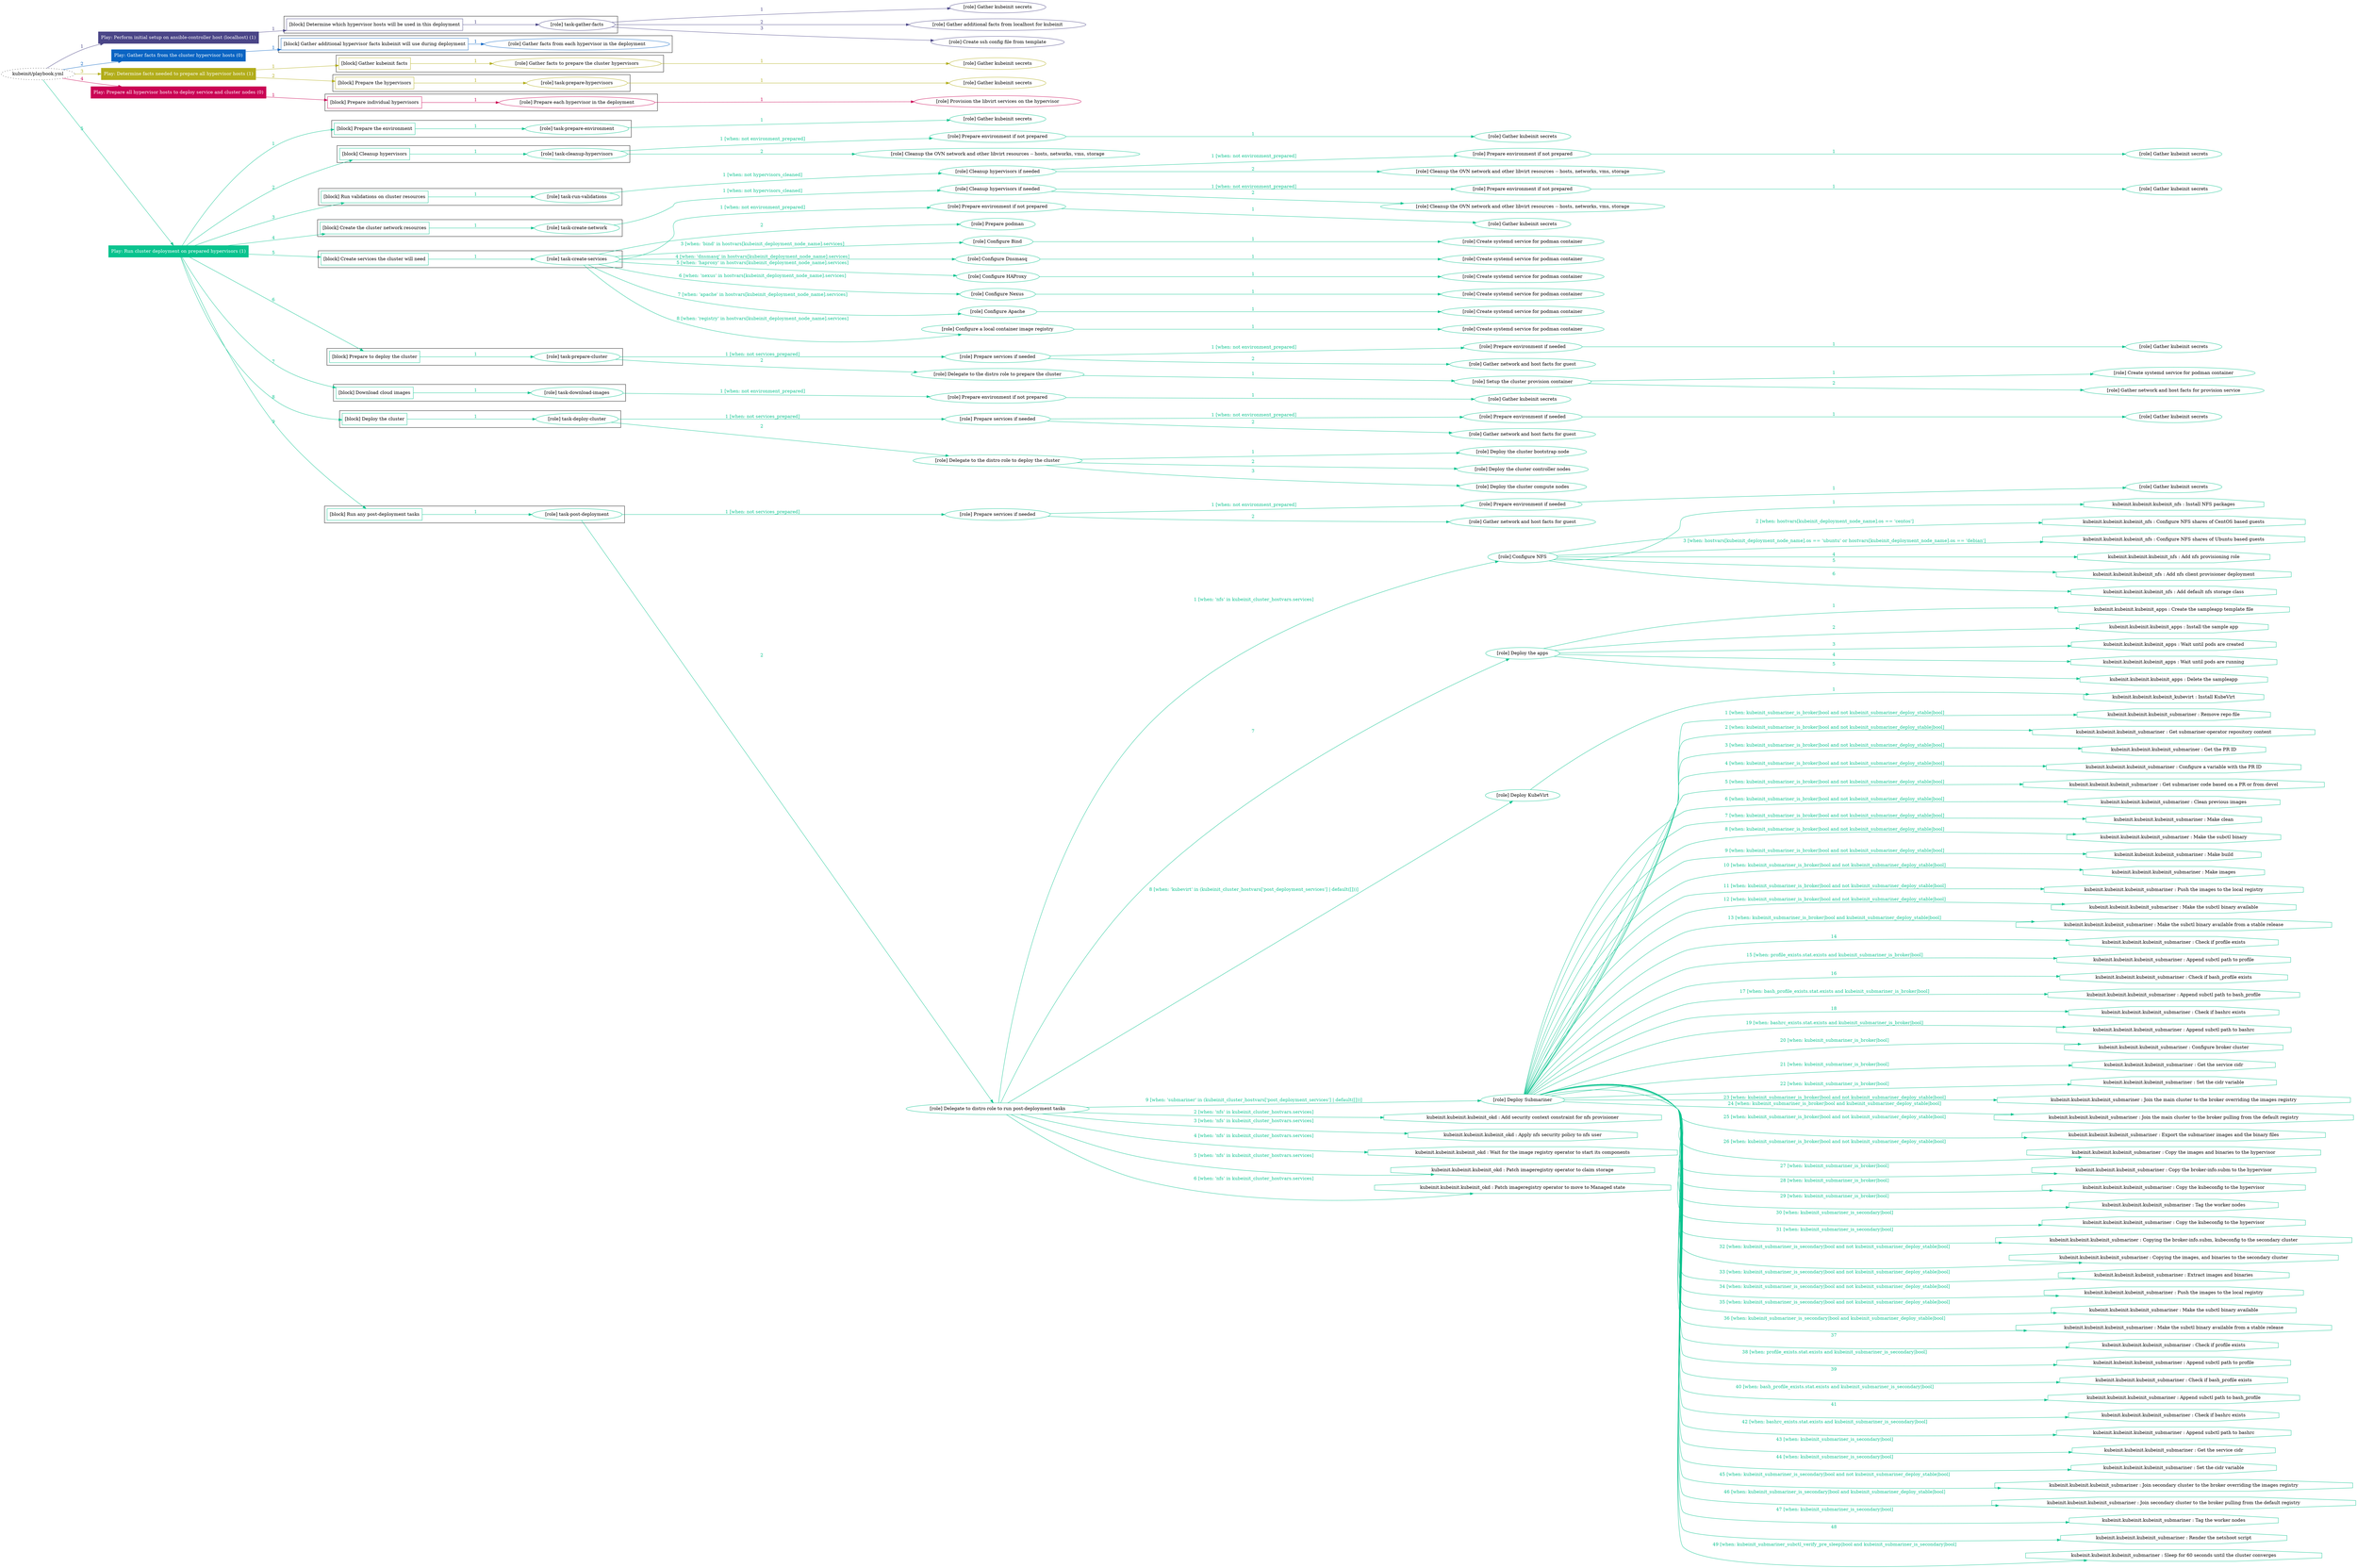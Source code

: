digraph {
	graph [concentrate=true ordering=in rankdir=LR ratio=fill]
	edge [esep=5 sep=10]
	"kubeinit/playbook.yml" [URL="/home/runner/work/kubeinit/kubeinit/kubeinit/playbook.yml" id=playbook_2a17d192 style=dotted]
	play_bb809c02 [label="Play: Perform initial setup on ansible-controller host (localhost) (1)" URL="/home/runner/work/kubeinit/kubeinit/kubeinit/playbook.yml" color="#4a4587" fontcolor="#ffffff" id=play_bb809c02 shape=box style=filled tooltip=localhost]
	"kubeinit/playbook.yml" -> play_bb809c02 [label="1 " color="#4a4587" fontcolor="#4a4587" id=edge_f5a4efe2 labeltooltip="1 " tooltip="1 "]
	subgraph "Gather kubeinit secrets" {
		role_6d4e806f [label="[role] Gather kubeinit secrets" URL="/home/runner/.ansible/collections/ansible_collections/kubeinit/kubeinit/roles/kubeinit_prepare/tasks/build_hypervisors_group.yml" color="#4a4587" id=role_6d4e806f tooltip="Gather kubeinit secrets"]
	}
	subgraph "Gather additional facts from localhost for kubeinit" {
		role_3298e939 [label="[role] Gather additional facts from localhost for kubeinit" URL="/home/runner/.ansible/collections/ansible_collections/kubeinit/kubeinit/roles/kubeinit_prepare/tasks/build_hypervisors_group.yml" color="#4a4587" id=role_3298e939 tooltip="Gather additional facts from localhost for kubeinit"]
	}
	subgraph "Create ssh config file from template" {
		role_9550c7ca [label="[role] Create ssh config file from template" URL="/home/runner/.ansible/collections/ansible_collections/kubeinit/kubeinit/roles/kubeinit_prepare/tasks/build_hypervisors_group.yml" color="#4a4587" id=role_9550c7ca tooltip="Create ssh config file from template"]
	}
	subgraph "task-gather-facts" {
		role_6001e75c [label="[role] task-gather-facts" URL="/home/runner/work/kubeinit/kubeinit/kubeinit/playbook.yml" color="#4a4587" id=role_6001e75c tooltip="task-gather-facts"]
		role_6001e75c -> role_6d4e806f [label="1 " color="#4a4587" fontcolor="#4a4587" id=edge_e486631c labeltooltip="1 " tooltip="1 "]
		role_6001e75c -> role_3298e939 [label="2 " color="#4a4587" fontcolor="#4a4587" id=edge_8f44d5f6 labeltooltip="2 " tooltip="2 "]
		role_6001e75c -> role_9550c7ca [label="3 " color="#4a4587" fontcolor="#4a4587" id=edge_cbd8920b labeltooltip="3 " tooltip="3 "]
	}
	subgraph "Play: Perform initial setup on ansible-controller host (localhost) (1)" {
		play_bb809c02 -> block_82307173 [label=1 color="#4a4587" fontcolor="#4a4587" id=edge_b9c7e513 labeltooltip=1 tooltip=1]
		subgraph cluster_block_82307173 {
			block_82307173 [label="[block] Determine which hypervisor hosts will be used in this deployment" URL="/home/runner/work/kubeinit/kubeinit/kubeinit/playbook.yml" color="#4a4587" id=block_82307173 labeltooltip="Determine which hypervisor hosts will be used in this deployment" shape=box tooltip="Determine which hypervisor hosts will be used in this deployment"]
			block_82307173 -> role_6001e75c [label="1 " color="#4a4587" fontcolor="#4a4587" id=edge_3d710bb0 labeltooltip="1 " tooltip="1 "]
		}
	}
	play_acb5f603 [label="Play: Gather facts from the cluster hypervisor hosts (0)" URL="/home/runner/work/kubeinit/kubeinit/kubeinit/playbook.yml" color="#0964c3" fontcolor="#ffffff" id=play_acb5f603 shape=box style=filled tooltip="Play: Gather facts from the cluster hypervisor hosts (0)"]
	"kubeinit/playbook.yml" -> play_acb5f603 [label="2 " color="#0964c3" fontcolor="#0964c3" id=edge_4c10ed5a labeltooltip="2 " tooltip="2 "]
	subgraph "Gather facts from each hypervisor in the deployment" {
		role_b9011cee [label="[role] Gather facts from each hypervisor in the deployment" URL="/home/runner/work/kubeinit/kubeinit/kubeinit/playbook.yml" color="#0964c3" id=role_b9011cee tooltip="Gather facts from each hypervisor in the deployment"]
	}
	subgraph "Play: Gather facts from the cluster hypervisor hosts (0)" {
		play_acb5f603 -> block_bdbc1d3a [label=1 color="#0964c3" fontcolor="#0964c3" id=edge_6971aabd labeltooltip=1 tooltip=1]
		subgraph cluster_block_bdbc1d3a {
			block_bdbc1d3a [label="[block] Gather additional hypervisor facts kubeinit will use during deployment" URL="/home/runner/work/kubeinit/kubeinit/kubeinit/playbook.yml" color="#0964c3" id=block_bdbc1d3a labeltooltip="Gather additional hypervisor facts kubeinit will use during deployment" shape=box tooltip="Gather additional hypervisor facts kubeinit will use during deployment"]
			block_bdbc1d3a -> role_b9011cee [label="1 " color="#0964c3" fontcolor="#0964c3" id=edge_261e2ac3 labeltooltip="1 " tooltip="1 "]
		}
	}
	play_a042f87b [label="Play: Determine facts needed to prepare all hypervisor hosts (1)" URL="/home/runner/work/kubeinit/kubeinit/kubeinit/playbook.yml" color="#b2ad1a" fontcolor="#ffffff" id=play_a042f87b shape=box style=filled tooltip=localhost]
	"kubeinit/playbook.yml" -> play_a042f87b [label="3 " color="#b2ad1a" fontcolor="#b2ad1a" id=edge_d323f5cb labeltooltip="3 " tooltip="3 "]
	subgraph "Gather kubeinit secrets" {
		role_db46f034 [label="[role] Gather kubeinit secrets" URL="/home/runner/.ansible/collections/ansible_collections/kubeinit/kubeinit/roles/kubeinit_prepare/tasks/gather_kubeinit_facts.yml" color="#b2ad1a" id=role_db46f034 tooltip="Gather kubeinit secrets"]
	}
	subgraph "Gather facts to prepare the cluster hypervisors" {
		role_b9d7a49c [label="[role] Gather facts to prepare the cluster hypervisors" URL="/home/runner/work/kubeinit/kubeinit/kubeinit/playbook.yml" color="#b2ad1a" id=role_b9d7a49c tooltip="Gather facts to prepare the cluster hypervisors"]
		role_b9d7a49c -> role_db46f034 [label="1 " color="#b2ad1a" fontcolor="#b2ad1a" id=edge_02a321b7 labeltooltip="1 " tooltip="1 "]
	}
	subgraph "Gather kubeinit secrets" {
		role_aab7b2be [label="[role] Gather kubeinit secrets" URL="/home/runner/.ansible/collections/ansible_collections/kubeinit/kubeinit/roles/kubeinit_prepare/tasks/gather_kubeinit_facts.yml" color="#b2ad1a" id=role_aab7b2be tooltip="Gather kubeinit secrets"]
	}
	subgraph "task-prepare-hypervisors" {
		role_a5304d56 [label="[role] task-prepare-hypervisors" URL="/home/runner/work/kubeinit/kubeinit/kubeinit/playbook.yml" color="#b2ad1a" id=role_a5304d56 tooltip="task-prepare-hypervisors"]
		role_a5304d56 -> role_aab7b2be [label="1 " color="#b2ad1a" fontcolor="#b2ad1a" id=edge_d7f1b473 labeltooltip="1 " tooltip="1 "]
	}
	subgraph "Play: Determine facts needed to prepare all hypervisor hosts (1)" {
		play_a042f87b -> block_136df6d7 [label=1 color="#b2ad1a" fontcolor="#b2ad1a" id=edge_621b1c41 labeltooltip=1 tooltip=1]
		subgraph cluster_block_136df6d7 {
			block_136df6d7 [label="[block] Gather kubeinit facts" URL="/home/runner/work/kubeinit/kubeinit/kubeinit/playbook.yml" color="#b2ad1a" id=block_136df6d7 labeltooltip="Gather kubeinit facts" shape=box tooltip="Gather kubeinit facts"]
			block_136df6d7 -> role_b9d7a49c [label="1 " color="#b2ad1a" fontcolor="#b2ad1a" id=edge_69cb1c3a labeltooltip="1 " tooltip="1 "]
		}
		play_a042f87b -> block_34bec426 [label=2 color="#b2ad1a" fontcolor="#b2ad1a" id=edge_038d4236 labeltooltip=2 tooltip=2]
		subgraph cluster_block_34bec426 {
			block_34bec426 [label="[block] Prepare the hypervisors" URL="/home/runner/work/kubeinit/kubeinit/kubeinit/playbook.yml" color="#b2ad1a" id=block_34bec426 labeltooltip="Prepare the hypervisors" shape=box tooltip="Prepare the hypervisors"]
			block_34bec426 -> role_a5304d56 [label="1 " color="#b2ad1a" fontcolor="#b2ad1a" id=edge_7a3d28ac labeltooltip="1 " tooltip="1 "]
		}
	}
	play_05120a60 [label="Play: Prepare all hypervisor hosts to deploy service and cluster nodes (0)" URL="/home/runner/work/kubeinit/kubeinit/kubeinit/playbook.yml" color="#ca0254" fontcolor="#ffffff" id=play_05120a60 shape=box style=filled tooltip="Play: Prepare all hypervisor hosts to deploy service and cluster nodes (0)"]
	"kubeinit/playbook.yml" -> play_05120a60 [label="4 " color="#ca0254" fontcolor="#ca0254" id=edge_e8519881 labeltooltip="4 " tooltip="4 "]
	subgraph "Provision the libvirt services on the hypervisor" {
		role_bc03c9b4 [label="[role] Provision the libvirt services on the hypervisor" URL="/home/runner/.ansible/collections/ansible_collections/kubeinit/kubeinit/roles/kubeinit_prepare/tasks/prepare_hypervisor.yml" color="#ca0254" id=role_bc03c9b4 tooltip="Provision the libvirt services on the hypervisor"]
	}
	subgraph "Prepare each hypervisor in the deployment" {
		role_568f471d [label="[role] Prepare each hypervisor in the deployment" URL="/home/runner/work/kubeinit/kubeinit/kubeinit/playbook.yml" color="#ca0254" id=role_568f471d tooltip="Prepare each hypervisor in the deployment"]
		role_568f471d -> role_bc03c9b4 [label="1 " color="#ca0254" fontcolor="#ca0254" id=edge_daa9720a labeltooltip="1 " tooltip="1 "]
	}
	subgraph "Play: Prepare all hypervisor hosts to deploy service and cluster nodes (0)" {
		play_05120a60 -> block_c64bbfae [label=1 color="#ca0254" fontcolor="#ca0254" id=edge_e0730bc7 labeltooltip=1 tooltip=1]
		subgraph cluster_block_c64bbfae {
			block_c64bbfae [label="[block] Prepare individual hypervisors" URL="/home/runner/work/kubeinit/kubeinit/kubeinit/playbook.yml" color="#ca0254" id=block_c64bbfae labeltooltip="Prepare individual hypervisors" shape=box tooltip="Prepare individual hypervisors"]
			block_c64bbfae -> role_568f471d [label="1 " color="#ca0254" fontcolor="#ca0254" id=edge_54fe1978 labeltooltip="1 " tooltip="1 "]
		}
	}
	play_9b21d070 [label="Play: Run cluster deployment on prepared hypervisors (1)" URL="/home/runner/work/kubeinit/kubeinit/kubeinit/playbook.yml" color="#09c38e" fontcolor="#ffffff" id=play_9b21d070 shape=box style=filled tooltip=localhost]
	"kubeinit/playbook.yml" -> play_9b21d070 [label="5 " color="#09c38e" fontcolor="#09c38e" id=edge_dd9d3526 labeltooltip="5 " tooltip="5 "]
	subgraph "Gather kubeinit secrets" {
		role_ad8980cf [label="[role] Gather kubeinit secrets" URL="/home/runner/.ansible/collections/ansible_collections/kubeinit/kubeinit/roles/kubeinit_prepare/tasks/gather_kubeinit_facts.yml" color="#09c38e" id=role_ad8980cf tooltip="Gather kubeinit secrets"]
	}
	subgraph "task-prepare-environment" {
		role_ab74bc31 [label="[role] task-prepare-environment" URL="/home/runner/work/kubeinit/kubeinit/kubeinit/playbook.yml" color="#09c38e" id=role_ab74bc31 tooltip="task-prepare-environment"]
		role_ab74bc31 -> role_ad8980cf [label="1 " color="#09c38e" fontcolor="#09c38e" id=edge_b98e47b6 labeltooltip="1 " tooltip="1 "]
	}
	subgraph "Gather kubeinit secrets" {
		role_73bd05e5 [label="[role] Gather kubeinit secrets" URL="/home/runner/.ansible/collections/ansible_collections/kubeinit/kubeinit/roles/kubeinit_prepare/tasks/gather_kubeinit_facts.yml" color="#09c38e" id=role_73bd05e5 tooltip="Gather kubeinit secrets"]
	}
	subgraph "Prepare environment if not prepared" {
		role_1a6592ca [label="[role] Prepare environment if not prepared" URL="/home/runner/.ansible/collections/ansible_collections/kubeinit/kubeinit/roles/kubeinit_prepare/tasks/cleanup_hypervisors.yml" color="#09c38e" id=role_1a6592ca tooltip="Prepare environment if not prepared"]
		role_1a6592ca -> role_73bd05e5 [label="1 " color="#09c38e" fontcolor="#09c38e" id=edge_299c4c90 labeltooltip="1 " tooltip="1 "]
	}
	subgraph "Cleanup the OVN network and other libvirt resources -- hosts, networks, vms, storage" {
		role_9586d976 [label="[role] Cleanup the OVN network and other libvirt resources -- hosts, networks, vms, storage" URL="/home/runner/.ansible/collections/ansible_collections/kubeinit/kubeinit/roles/kubeinit_prepare/tasks/cleanup_hypervisors.yml" color="#09c38e" id=role_9586d976 tooltip="Cleanup the OVN network and other libvirt resources -- hosts, networks, vms, storage"]
	}
	subgraph "task-cleanup-hypervisors" {
		role_c18bcce9 [label="[role] task-cleanup-hypervisors" URL="/home/runner/work/kubeinit/kubeinit/kubeinit/playbook.yml" color="#09c38e" id=role_c18bcce9 tooltip="task-cleanup-hypervisors"]
		role_c18bcce9 -> role_1a6592ca [label="1 [when: not environment_prepared]" color="#09c38e" fontcolor="#09c38e" id=edge_bfa64c3e labeltooltip="1 [when: not environment_prepared]" tooltip="1 [when: not environment_prepared]"]
		role_c18bcce9 -> role_9586d976 [label="2 " color="#09c38e" fontcolor="#09c38e" id=edge_bc43dcda labeltooltip="2 " tooltip="2 "]
	}
	subgraph "Gather kubeinit secrets" {
		role_1824c15c [label="[role] Gather kubeinit secrets" URL="/home/runner/.ansible/collections/ansible_collections/kubeinit/kubeinit/roles/kubeinit_prepare/tasks/gather_kubeinit_facts.yml" color="#09c38e" id=role_1824c15c tooltip="Gather kubeinit secrets"]
	}
	subgraph "Prepare environment if not prepared" {
		role_aba80a3a [label="[role] Prepare environment if not prepared" URL="/home/runner/.ansible/collections/ansible_collections/kubeinit/kubeinit/roles/kubeinit_prepare/tasks/cleanup_hypervisors.yml" color="#09c38e" id=role_aba80a3a tooltip="Prepare environment if not prepared"]
		role_aba80a3a -> role_1824c15c [label="1 " color="#09c38e" fontcolor="#09c38e" id=edge_1e5b6111 labeltooltip="1 " tooltip="1 "]
	}
	subgraph "Cleanup the OVN network and other libvirt resources -- hosts, networks, vms, storage" {
		role_678b289d [label="[role] Cleanup the OVN network and other libvirt resources -- hosts, networks, vms, storage" URL="/home/runner/.ansible/collections/ansible_collections/kubeinit/kubeinit/roles/kubeinit_prepare/tasks/cleanup_hypervisors.yml" color="#09c38e" id=role_678b289d tooltip="Cleanup the OVN network and other libvirt resources -- hosts, networks, vms, storage"]
	}
	subgraph "Cleanup hypervisors if needed" {
		role_e3d0bc35 [label="[role] Cleanup hypervisors if needed" URL="/home/runner/.ansible/collections/ansible_collections/kubeinit/kubeinit/roles/kubeinit_validations/tasks/main.yml" color="#09c38e" id=role_e3d0bc35 tooltip="Cleanup hypervisors if needed"]
		role_e3d0bc35 -> role_aba80a3a [label="1 [when: not environment_prepared]" color="#09c38e" fontcolor="#09c38e" id=edge_80423c3d labeltooltip="1 [when: not environment_prepared]" tooltip="1 [when: not environment_prepared]"]
		role_e3d0bc35 -> role_678b289d [label="2 " color="#09c38e" fontcolor="#09c38e" id=edge_562f86cd labeltooltip="2 " tooltip="2 "]
	}
	subgraph "task-run-validations" {
		role_a28f8725 [label="[role] task-run-validations" URL="/home/runner/work/kubeinit/kubeinit/kubeinit/playbook.yml" color="#09c38e" id=role_a28f8725 tooltip="task-run-validations"]
		role_a28f8725 -> role_e3d0bc35 [label="1 [when: not hypervisors_cleaned]" color="#09c38e" fontcolor="#09c38e" id=edge_1895d9cd labeltooltip="1 [when: not hypervisors_cleaned]" tooltip="1 [when: not hypervisors_cleaned]"]
	}
	subgraph "Gather kubeinit secrets" {
		role_6a89de74 [label="[role] Gather kubeinit secrets" URL="/home/runner/.ansible/collections/ansible_collections/kubeinit/kubeinit/roles/kubeinit_prepare/tasks/gather_kubeinit_facts.yml" color="#09c38e" id=role_6a89de74 tooltip="Gather kubeinit secrets"]
	}
	subgraph "Prepare environment if not prepared" {
		role_54b4628d [label="[role] Prepare environment if not prepared" URL="/home/runner/.ansible/collections/ansible_collections/kubeinit/kubeinit/roles/kubeinit_prepare/tasks/cleanup_hypervisors.yml" color="#09c38e" id=role_54b4628d tooltip="Prepare environment if not prepared"]
		role_54b4628d -> role_6a89de74 [label="1 " color="#09c38e" fontcolor="#09c38e" id=edge_a0890345 labeltooltip="1 " tooltip="1 "]
	}
	subgraph "Cleanup the OVN network and other libvirt resources -- hosts, networks, vms, storage" {
		role_b4afaa02 [label="[role] Cleanup the OVN network and other libvirt resources -- hosts, networks, vms, storage" URL="/home/runner/.ansible/collections/ansible_collections/kubeinit/kubeinit/roles/kubeinit_prepare/tasks/cleanup_hypervisors.yml" color="#09c38e" id=role_b4afaa02 tooltip="Cleanup the OVN network and other libvirt resources -- hosts, networks, vms, storage"]
	}
	subgraph "Cleanup hypervisors if needed" {
		role_c2931ca1 [label="[role] Cleanup hypervisors if needed" URL="/home/runner/.ansible/collections/ansible_collections/kubeinit/kubeinit/roles/kubeinit_libvirt/tasks/create_network.yml" color="#09c38e" id=role_c2931ca1 tooltip="Cleanup hypervisors if needed"]
		role_c2931ca1 -> role_54b4628d [label="1 [when: not environment_prepared]" color="#09c38e" fontcolor="#09c38e" id=edge_f3ac0db4 labeltooltip="1 [when: not environment_prepared]" tooltip="1 [when: not environment_prepared]"]
		role_c2931ca1 -> role_b4afaa02 [label="2 " color="#09c38e" fontcolor="#09c38e" id=edge_761f27dd labeltooltip="2 " tooltip="2 "]
	}
	subgraph "task-create-network" {
		role_f7a509fd [label="[role] task-create-network" URL="/home/runner/work/kubeinit/kubeinit/kubeinit/playbook.yml" color="#09c38e" id=role_f7a509fd tooltip="task-create-network"]
		role_f7a509fd -> role_c2931ca1 [label="1 [when: not hypervisors_cleaned]" color="#09c38e" fontcolor="#09c38e" id=edge_a8863f82 labeltooltip="1 [when: not hypervisors_cleaned]" tooltip="1 [when: not hypervisors_cleaned]"]
	}
	subgraph "Gather kubeinit secrets" {
		role_6f01e96e [label="[role] Gather kubeinit secrets" URL="/home/runner/.ansible/collections/ansible_collections/kubeinit/kubeinit/roles/kubeinit_prepare/tasks/gather_kubeinit_facts.yml" color="#09c38e" id=role_6f01e96e tooltip="Gather kubeinit secrets"]
	}
	subgraph "Prepare environment if not prepared" {
		role_8f8bfcc6 [label="[role] Prepare environment if not prepared" URL="/home/runner/.ansible/collections/ansible_collections/kubeinit/kubeinit/roles/kubeinit_services/tasks/main.yml" color="#09c38e" id=role_8f8bfcc6 tooltip="Prepare environment if not prepared"]
		role_8f8bfcc6 -> role_6f01e96e [label="1 " color="#09c38e" fontcolor="#09c38e" id=edge_87761ee2 labeltooltip="1 " tooltip="1 "]
	}
	subgraph "Prepare podman" {
		role_1dfc0258 [label="[role] Prepare podman" URL="/home/runner/.ansible/collections/ansible_collections/kubeinit/kubeinit/roles/kubeinit_services/tasks/00_create_service_pod.yml" color="#09c38e" id=role_1dfc0258 tooltip="Prepare podman"]
	}
	subgraph "Create systemd service for podman container" {
		role_e16219ca [label="[role] Create systemd service for podman container" URL="/home/runner/.ansible/collections/ansible_collections/kubeinit/kubeinit/roles/kubeinit_bind/tasks/main.yml" color="#09c38e" id=role_e16219ca tooltip="Create systemd service for podman container"]
	}
	subgraph "Configure Bind" {
		role_7237e74c [label="[role] Configure Bind" URL="/home/runner/.ansible/collections/ansible_collections/kubeinit/kubeinit/roles/kubeinit_services/tasks/start_services_containers.yml" color="#09c38e" id=role_7237e74c tooltip="Configure Bind"]
		role_7237e74c -> role_e16219ca [label="1 " color="#09c38e" fontcolor="#09c38e" id=edge_7aa7c48c labeltooltip="1 " tooltip="1 "]
	}
	subgraph "Create systemd service for podman container" {
		role_27b4fe98 [label="[role] Create systemd service for podman container" URL="/home/runner/.ansible/collections/ansible_collections/kubeinit/kubeinit/roles/kubeinit_dnsmasq/tasks/main.yml" color="#09c38e" id=role_27b4fe98 tooltip="Create systemd service for podman container"]
	}
	subgraph "Configure Dnsmasq" {
		role_eb2644bf [label="[role] Configure Dnsmasq" URL="/home/runner/.ansible/collections/ansible_collections/kubeinit/kubeinit/roles/kubeinit_services/tasks/start_services_containers.yml" color="#09c38e" id=role_eb2644bf tooltip="Configure Dnsmasq"]
		role_eb2644bf -> role_27b4fe98 [label="1 " color="#09c38e" fontcolor="#09c38e" id=edge_747318e8 labeltooltip="1 " tooltip="1 "]
	}
	subgraph "Create systemd service for podman container" {
		role_3b15bfe8 [label="[role] Create systemd service for podman container" URL="/home/runner/.ansible/collections/ansible_collections/kubeinit/kubeinit/roles/kubeinit_haproxy/tasks/main.yml" color="#09c38e" id=role_3b15bfe8 tooltip="Create systemd service for podman container"]
	}
	subgraph "Configure HAProxy" {
		role_eb1104b9 [label="[role] Configure HAProxy" URL="/home/runner/.ansible/collections/ansible_collections/kubeinit/kubeinit/roles/kubeinit_services/tasks/start_services_containers.yml" color="#09c38e" id=role_eb1104b9 tooltip="Configure HAProxy"]
		role_eb1104b9 -> role_3b15bfe8 [label="1 " color="#09c38e" fontcolor="#09c38e" id=edge_c3f58fe2 labeltooltip="1 " tooltip="1 "]
	}
	subgraph "Create systemd service for podman container" {
		role_47f758b1 [label="[role] Create systemd service for podman container" URL="/home/runner/.ansible/collections/ansible_collections/kubeinit/kubeinit/roles/kubeinit_nexus/tasks/main.yml" color="#09c38e" id=role_47f758b1 tooltip="Create systemd service for podman container"]
	}
	subgraph "Configure Nexus" {
		role_ba262a03 [label="[role] Configure Nexus" URL="/home/runner/.ansible/collections/ansible_collections/kubeinit/kubeinit/roles/kubeinit_services/tasks/start_services_containers.yml" color="#09c38e" id=role_ba262a03 tooltip="Configure Nexus"]
		role_ba262a03 -> role_47f758b1 [label="1 " color="#09c38e" fontcolor="#09c38e" id=edge_b0aa7492 labeltooltip="1 " tooltip="1 "]
	}
	subgraph "Create systemd service for podman container" {
		role_c319bc36 [label="[role] Create systemd service for podman container" URL="/home/runner/.ansible/collections/ansible_collections/kubeinit/kubeinit/roles/kubeinit_apache/tasks/main.yml" color="#09c38e" id=role_c319bc36 tooltip="Create systemd service for podman container"]
	}
	subgraph "Configure Apache" {
		role_1d18f30f [label="[role] Configure Apache" URL="/home/runner/.ansible/collections/ansible_collections/kubeinit/kubeinit/roles/kubeinit_services/tasks/start_services_containers.yml" color="#09c38e" id=role_1d18f30f tooltip="Configure Apache"]
		role_1d18f30f -> role_c319bc36 [label="1 " color="#09c38e" fontcolor="#09c38e" id=edge_cd134e3c labeltooltip="1 " tooltip="1 "]
	}
	subgraph "Create systemd service for podman container" {
		role_5700d158 [label="[role] Create systemd service for podman container" URL="/home/runner/.ansible/collections/ansible_collections/kubeinit/kubeinit/roles/kubeinit_registry/tasks/main.yml" color="#09c38e" id=role_5700d158 tooltip="Create systemd service for podman container"]
	}
	subgraph "Configure a local container image registry" {
		role_88934e8a [label="[role] Configure a local container image registry" URL="/home/runner/.ansible/collections/ansible_collections/kubeinit/kubeinit/roles/kubeinit_services/tasks/start_services_containers.yml" color="#09c38e" id=role_88934e8a tooltip="Configure a local container image registry"]
		role_88934e8a -> role_5700d158 [label="1 " color="#09c38e" fontcolor="#09c38e" id=edge_cc527a7f labeltooltip="1 " tooltip="1 "]
	}
	subgraph "task-create-services" {
		role_35486008 [label="[role] task-create-services" URL="/home/runner/work/kubeinit/kubeinit/kubeinit/playbook.yml" color="#09c38e" id=role_35486008 tooltip="task-create-services"]
		role_35486008 -> role_8f8bfcc6 [label="1 [when: not environment_prepared]" color="#09c38e" fontcolor="#09c38e" id=edge_e20cafc8 labeltooltip="1 [when: not environment_prepared]" tooltip="1 [when: not environment_prepared]"]
		role_35486008 -> role_1dfc0258 [label="2 " color="#09c38e" fontcolor="#09c38e" id=edge_4614ba79 labeltooltip="2 " tooltip="2 "]
		role_35486008 -> role_7237e74c [label="3 [when: 'bind' in hostvars[kubeinit_deployment_node_name].services]" color="#09c38e" fontcolor="#09c38e" id=edge_db994046 labeltooltip="3 [when: 'bind' in hostvars[kubeinit_deployment_node_name].services]" tooltip="3 [when: 'bind' in hostvars[kubeinit_deployment_node_name].services]"]
		role_35486008 -> role_eb2644bf [label="4 [when: 'dnsmasq' in hostvars[kubeinit_deployment_node_name].services]" color="#09c38e" fontcolor="#09c38e" id=edge_53e4a0fd labeltooltip="4 [when: 'dnsmasq' in hostvars[kubeinit_deployment_node_name].services]" tooltip="4 [when: 'dnsmasq' in hostvars[kubeinit_deployment_node_name].services]"]
		role_35486008 -> role_eb1104b9 [label="5 [when: 'haproxy' in hostvars[kubeinit_deployment_node_name].services]" color="#09c38e" fontcolor="#09c38e" id=edge_42b26959 labeltooltip="5 [when: 'haproxy' in hostvars[kubeinit_deployment_node_name].services]" tooltip="5 [when: 'haproxy' in hostvars[kubeinit_deployment_node_name].services]"]
		role_35486008 -> role_ba262a03 [label="6 [when: 'nexus' in hostvars[kubeinit_deployment_node_name].services]" color="#09c38e" fontcolor="#09c38e" id=edge_f73922d2 labeltooltip="6 [when: 'nexus' in hostvars[kubeinit_deployment_node_name].services]" tooltip="6 [when: 'nexus' in hostvars[kubeinit_deployment_node_name].services]"]
		role_35486008 -> role_1d18f30f [label="7 [when: 'apache' in hostvars[kubeinit_deployment_node_name].services]" color="#09c38e" fontcolor="#09c38e" id=edge_0091dfa4 labeltooltip="7 [when: 'apache' in hostvars[kubeinit_deployment_node_name].services]" tooltip="7 [when: 'apache' in hostvars[kubeinit_deployment_node_name].services]"]
		role_35486008 -> role_88934e8a [label="8 [when: 'registry' in hostvars[kubeinit_deployment_node_name].services]" color="#09c38e" fontcolor="#09c38e" id=edge_ad83296e labeltooltip="8 [when: 'registry' in hostvars[kubeinit_deployment_node_name].services]" tooltip="8 [when: 'registry' in hostvars[kubeinit_deployment_node_name].services]"]
	}
	subgraph "Gather kubeinit secrets" {
		role_af945040 [label="[role] Gather kubeinit secrets" URL="/home/runner/.ansible/collections/ansible_collections/kubeinit/kubeinit/roles/kubeinit_prepare/tasks/gather_kubeinit_facts.yml" color="#09c38e" id=role_af945040 tooltip="Gather kubeinit secrets"]
	}
	subgraph "Prepare environment if needed" {
		role_e5e15813 [label="[role] Prepare environment if needed" URL="/home/runner/.ansible/collections/ansible_collections/kubeinit/kubeinit/roles/kubeinit_services/tasks/prepare_services.yml" color="#09c38e" id=role_e5e15813 tooltip="Prepare environment if needed"]
		role_e5e15813 -> role_af945040 [label="1 " color="#09c38e" fontcolor="#09c38e" id=edge_2e269de7 labeltooltip="1 " tooltip="1 "]
	}
	subgraph "Gather network and host facts for guest" {
		role_3913959e [label="[role] Gather network and host facts for guest" URL="/home/runner/.ansible/collections/ansible_collections/kubeinit/kubeinit/roles/kubeinit_services/tasks/prepare_services.yml" color="#09c38e" id=role_3913959e tooltip="Gather network and host facts for guest"]
	}
	subgraph "Prepare services if needed" {
		role_62711de7 [label="[role] Prepare services if needed" URL="/home/runner/.ansible/collections/ansible_collections/kubeinit/kubeinit/roles/kubeinit_prepare/tasks/prepare_cluster.yml" color="#09c38e" id=role_62711de7 tooltip="Prepare services if needed"]
		role_62711de7 -> role_e5e15813 [label="1 [when: not environment_prepared]" color="#09c38e" fontcolor="#09c38e" id=edge_a8ea9b4a labeltooltip="1 [when: not environment_prepared]" tooltip="1 [when: not environment_prepared]"]
		role_62711de7 -> role_3913959e [label="2 " color="#09c38e" fontcolor="#09c38e" id=edge_693e61d2 labeltooltip="2 " tooltip="2 "]
	}
	subgraph "Create systemd service for podman container" {
		role_d26eff95 [label="[role] Create systemd service for podman container" URL="/home/runner/.ansible/collections/ansible_collections/kubeinit/kubeinit/roles/kubeinit_services/tasks/create_provision_container.yml" color="#09c38e" id=role_d26eff95 tooltip="Create systemd service for podman container"]
	}
	subgraph "Gather network and host facts for provision service" {
		role_ff952ced [label="[role] Gather network and host facts for provision service" URL="/home/runner/.ansible/collections/ansible_collections/kubeinit/kubeinit/roles/kubeinit_services/tasks/create_provision_container.yml" color="#09c38e" id=role_ff952ced tooltip="Gather network and host facts for provision service"]
	}
	subgraph "Setup the cluster provision container" {
		role_bfd81106 [label="[role] Setup the cluster provision container" URL="/home/runner/.ansible/collections/ansible_collections/kubeinit/kubeinit/roles/kubeinit_okd/tasks/prepare_cluster.yml" color="#09c38e" id=role_bfd81106 tooltip="Setup the cluster provision container"]
		role_bfd81106 -> role_d26eff95 [label="1 " color="#09c38e" fontcolor="#09c38e" id=edge_4b5f6ce2 labeltooltip="1 " tooltip="1 "]
		role_bfd81106 -> role_ff952ced [label="2 " color="#09c38e" fontcolor="#09c38e" id=edge_9b7c3f4d labeltooltip="2 " tooltip="2 "]
	}
	subgraph "Delegate to the distro role to prepare the cluster" {
		role_bafda37b [label="[role] Delegate to the distro role to prepare the cluster" URL="/home/runner/.ansible/collections/ansible_collections/kubeinit/kubeinit/roles/kubeinit_prepare/tasks/prepare_cluster.yml" color="#09c38e" id=role_bafda37b tooltip="Delegate to the distro role to prepare the cluster"]
		role_bafda37b -> role_bfd81106 [label="1 " color="#09c38e" fontcolor="#09c38e" id=edge_e8ae8c67 labeltooltip="1 " tooltip="1 "]
	}
	subgraph "task-prepare-cluster" {
		role_e17b9cdd [label="[role] task-prepare-cluster" URL="/home/runner/work/kubeinit/kubeinit/kubeinit/playbook.yml" color="#09c38e" id=role_e17b9cdd tooltip="task-prepare-cluster"]
		role_e17b9cdd -> role_62711de7 [label="1 [when: not services_prepared]" color="#09c38e" fontcolor="#09c38e" id=edge_426e2254 labeltooltip="1 [when: not services_prepared]" tooltip="1 [when: not services_prepared]"]
		role_e17b9cdd -> role_bafda37b [label="2 " color="#09c38e" fontcolor="#09c38e" id=edge_b02a4647 labeltooltip="2 " tooltip="2 "]
	}
	subgraph "Gather kubeinit secrets" {
		role_62ade9c3 [label="[role] Gather kubeinit secrets" URL="/home/runner/.ansible/collections/ansible_collections/kubeinit/kubeinit/roles/kubeinit_prepare/tasks/gather_kubeinit_facts.yml" color="#09c38e" id=role_62ade9c3 tooltip="Gather kubeinit secrets"]
	}
	subgraph "Prepare environment if not prepared" {
		role_3d807087 [label="[role] Prepare environment if not prepared" URL="/home/runner/.ansible/collections/ansible_collections/kubeinit/kubeinit/roles/kubeinit_libvirt/tasks/download_cloud_images.yml" color="#09c38e" id=role_3d807087 tooltip="Prepare environment if not prepared"]
		role_3d807087 -> role_62ade9c3 [label="1 " color="#09c38e" fontcolor="#09c38e" id=edge_62580cb6 labeltooltip="1 " tooltip="1 "]
	}
	subgraph "task-download-images" {
		role_616e0286 [label="[role] task-download-images" URL="/home/runner/work/kubeinit/kubeinit/kubeinit/playbook.yml" color="#09c38e" id=role_616e0286 tooltip="task-download-images"]
		role_616e0286 -> role_3d807087 [label="1 [when: not environment_prepared]" color="#09c38e" fontcolor="#09c38e" id=edge_e1e3f46f labeltooltip="1 [when: not environment_prepared]" tooltip="1 [when: not environment_prepared]"]
	}
	subgraph "Gather kubeinit secrets" {
		role_a3f4ce8e [label="[role] Gather kubeinit secrets" URL="/home/runner/.ansible/collections/ansible_collections/kubeinit/kubeinit/roles/kubeinit_prepare/tasks/gather_kubeinit_facts.yml" color="#09c38e" id=role_a3f4ce8e tooltip="Gather kubeinit secrets"]
	}
	subgraph "Prepare environment if needed" {
		role_7d5f9e9b [label="[role] Prepare environment if needed" URL="/home/runner/.ansible/collections/ansible_collections/kubeinit/kubeinit/roles/kubeinit_services/tasks/prepare_services.yml" color="#09c38e" id=role_7d5f9e9b tooltip="Prepare environment if needed"]
		role_7d5f9e9b -> role_a3f4ce8e [label="1 " color="#09c38e" fontcolor="#09c38e" id=edge_ecf14002 labeltooltip="1 " tooltip="1 "]
	}
	subgraph "Gather network and host facts for guest" {
		role_e3203917 [label="[role] Gather network and host facts for guest" URL="/home/runner/.ansible/collections/ansible_collections/kubeinit/kubeinit/roles/kubeinit_services/tasks/prepare_services.yml" color="#09c38e" id=role_e3203917 tooltip="Gather network and host facts for guest"]
	}
	subgraph "Prepare services if needed" {
		role_951afa2e [label="[role] Prepare services if needed" URL="/home/runner/.ansible/collections/ansible_collections/kubeinit/kubeinit/roles/kubeinit_prepare/tasks/deploy_cluster.yml" color="#09c38e" id=role_951afa2e tooltip="Prepare services if needed"]
		role_951afa2e -> role_7d5f9e9b [label="1 [when: not environment_prepared]" color="#09c38e" fontcolor="#09c38e" id=edge_6a291c49 labeltooltip="1 [when: not environment_prepared]" tooltip="1 [when: not environment_prepared]"]
		role_951afa2e -> role_e3203917 [label="2 " color="#09c38e" fontcolor="#09c38e" id=edge_e247c2bb labeltooltip="2 " tooltip="2 "]
	}
	subgraph "Deploy the cluster bootstrap node" {
		role_6a4cb1e4 [label="[role] Deploy the cluster bootstrap node" URL="/home/runner/.ansible/collections/ansible_collections/kubeinit/kubeinit/roles/kubeinit_okd/tasks/main.yml" color="#09c38e" id=role_6a4cb1e4 tooltip="Deploy the cluster bootstrap node"]
	}
	subgraph "Deploy the cluster controller nodes" {
		role_63c18793 [label="[role] Deploy the cluster controller nodes" URL="/home/runner/.ansible/collections/ansible_collections/kubeinit/kubeinit/roles/kubeinit_okd/tasks/main.yml" color="#09c38e" id=role_63c18793 tooltip="Deploy the cluster controller nodes"]
	}
	subgraph "Deploy the cluster compute nodes" {
		role_50696f6b [label="[role] Deploy the cluster compute nodes" URL="/home/runner/.ansible/collections/ansible_collections/kubeinit/kubeinit/roles/kubeinit_okd/tasks/main.yml" color="#09c38e" id=role_50696f6b tooltip="Deploy the cluster compute nodes"]
	}
	subgraph "Delegate to the distro role to deploy the cluster" {
		role_edb6d861 [label="[role] Delegate to the distro role to deploy the cluster" URL="/home/runner/.ansible/collections/ansible_collections/kubeinit/kubeinit/roles/kubeinit_prepare/tasks/deploy_cluster.yml" color="#09c38e" id=role_edb6d861 tooltip="Delegate to the distro role to deploy the cluster"]
		role_edb6d861 -> role_6a4cb1e4 [label="1 " color="#09c38e" fontcolor="#09c38e" id=edge_a83da43e labeltooltip="1 " tooltip="1 "]
		role_edb6d861 -> role_63c18793 [label="2 " color="#09c38e" fontcolor="#09c38e" id=edge_f8829c29 labeltooltip="2 " tooltip="2 "]
		role_edb6d861 -> role_50696f6b [label="3 " color="#09c38e" fontcolor="#09c38e" id=edge_d690539e labeltooltip="3 " tooltip="3 "]
	}
	subgraph "task-deploy-cluster" {
		role_6d86a5b4 [label="[role] task-deploy-cluster" URL="/home/runner/work/kubeinit/kubeinit/kubeinit/playbook.yml" color="#09c38e" id=role_6d86a5b4 tooltip="task-deploy-cluster"]
		role_6d86a5b4 -> role_951afa2e [label="1 [when: not services_prepared]" color="#09c38e" fontcolor="#09c38e" id=edge_fbf12dd8 labeltooltip="1 [when: not services_prepared]" tooltip="1 [when: not services_prepared]"]
		role_6d86a5b4 -> role_edb6d861 [label="2 " color="#09c38e" fontcolor="#09c38e" id=edge_b66a03c1 labeltooltip="2 " tooltip="2 "]
	}
	subgraph "Gather kubeinit secrets" {
		role_2dd5e44c [label="[role] Gather kubeinit secrets" URL="/home/runner/.ansible/collections/ansible_collections/kubeinit/kubeinit/roles/kubeinit_prepare/tasks/gather_kubeinit_facts.yml" color="#09c38e" id=role_2dd5e44c tooltip="Gather kubeinit secrets"]
	}
	subgraph "Prepare environment if needed" {
		role_2e4c5b45 [label="[role] Prepare environment if needed" URL="/home/runner/.ansible/collections/ansible_collections/kubeinit/kubeinit/roles/kubeinit_services/tasks/prepare_services.yml" color="#09c38e" id=role_2e4c5b45 tooltip="Prepare environment if needed"]
		role_2e4c5b45 -> role_2dd5e44c [label="1 " color="#09c38e" fontcolor="#09c38e" id=edge_bb182db9 labeltooltip="1 " tooltip="1 "]
	}
	subgraph "Gather network and host facts for guest" {
		role_3e219759 [label="[role] Gather network and host facts for guest" URL="/home/runner/.ansible/collections/ansible_collections/kubeinit/kubeinit/roles/kubeinit_services/tasks/prepare_services.yml" color="#09c38e" id=role_3e219759 tooltip="Gather network and host facts for guest"]
	}
	subgraph "Prepare services if needed" {
		role_954c29df [label="[role] Prepare services if needed" URL="/home/runner/.ansible/collections/ansible_collections/kubeinit/kubeinit/roles/kubeinit_prepare/tasks/post_deployment.yml" color="#09c38e" id=role_954c29df tooltip="Prepare services if needed"]
		role_954c29df -> role_2e4c5b45 [label="1 [when: not environment_prepared]" color="#09c38e" fontcolor="#09c38e" id=edge_a15b1eaa labeltooltip="1 [when: not environment_prepared]" tooltip="1 [when: not environment_prepared]"]
		role_954c29df -> role_3e219759 [label="2 " color="#09c38e" fontcolor="#09c38e" id=edge_aa82faf6 labeltooltip="2 " tooltip="2 "]
	}
	subgraph "Configure NFS" {
		role_c7bb71cb [label="[role] Configure NFS" URL="/home/runner/.ansible/collections/ansible_collections/kubeinit/kubeinit/roles/kubeinit_okd/tasks/post_deployment_tasks.yml" color="#09c38e" id=role_c7bb71cb tooltip="Configure NFS"]
		task_c8a6e53e [label="kubeinit.kubeinit.kubeinit_nfs : Install NFS packages" URL="/home/runner/.ansible/collections/ansible_collections/kubeinit/kubeinit/roles/kubeinit_nfs/tasks/main.yml" color="#09c38e" id=task_c8a6e53e shape=octagon tooltip="kubeinit.kubeinit.kubeinit_nfs : Install NFS packages"]
		role_c7bb71cb -> task_c8a6e53e [label="1 " color="#09c38e" fontcolor="#09c38e" id=edge_d5ba23b8 labeltooltip="1 " tooltip="1 "]
		task_95c99b06 [label="kubeinit.kubeinit.kubeinit_nfs : Configure NFS shares of CentOS based guests" URL="/home/runner/.ansible/collections/ansible_collections/kubeinit/kubeinit/roles/kubeinit_nfs/tasks/main.yml" color="#09c38e" id=task_95c99b06 shape=octagon tooltip="kubeinit.kubeinit.kubeinit_nfs : Configure NFS shares of CentOS based guests"]
		role_c7bb71cb -> task_95c99b06 [label="2 [when: hostvars[kubeinit_deployment_node_name].os == 'centos']" color="#09c38e" fontcolor="#09c38e" id=edge_545b9f80 labeltooltip="2 [when: hostvars[kubeinit_deployment_node_name].os == 'centos']" tooltip="2 [when: hostvars[kubeinit_deployment_node_name].os == 'centos']"]
		task_3d1fc455 [label="kubeinit.kubeinit.kubeinit_nfs : Configure NFS shares of Ubuntu based guests" URL="/home/runner/.ansible/collections/ansible_collections/kubeinit/kubeinit/roles/kubeinit_nfs/tasks/main.yml" color="#09c38e" id=task_3d1fc455 shape=octagon tooltip="kubeinit.kubeinit.kubeinit_nfs : Configure NFS shares of Ubuntu based guests"]
		role_c7bb71cb -> task_3d1fc455 [label="3 [when: hostvars[kubeinit_deployment_node_name].os == 'ubuntu' or hostvars[kubeinit_deployment_node_name].os == 'debian']" color="#09c38e" fontcolor="#09c38e" id=edge_297f4706 labeltooltip="3 [when: hostvars[kubeinit_deployment_node_name].os == 'ubuntu' or hostvars[kubeinit_deployment_node_name].os == 'debian']" tooltip="3 [when: hostvars[kubeinit_deployment_node_name].os == 'ubuntu' or hostvars[kubeinit_deployment_node_name].os == 'debian']"]
		task_fbdce9de [label="kubeinit.kubeinit.kubeinit_nfs : Add nfs provisioning role" URL="/home/runner/.ansible/collections/ansible_collections/kubeinit/kubeinit/roles/kubeinit_nfs/tasks/main.yml" color="#09c38e" id=task_fbdce9de shape=octagon tooltip="kubeinit.kubeinit.kubeinit_nfs : Add nfs provisioning role"]
		role_c7bb71cb -> task_fbdce9de [label="4 " color="#09c38e" fontcolor="#09c38e" id=edge_09f74be4 labeltooltip="4 " tooltip="4 "]
		task_c64a6e61 [label="kubeinit.kubeinit.kubeinit_nfs : Add nfs client provisioner deployment" URL="/home/runner/.ansible/collections/ansible_collections/kubeinit/kubeinit/roles/kubeinit_nfs/tasks/main.yml" color="#09c38e" id=task_c64a6e61 shape=octagon tooltip="kubeinit.kubeinit.kubeinit_nfs : Add nfs client provisioner deployment"]
		role_c7bb71cb -> task_c64a6e61 [label="5 " color="#09c38e" fontcolor="#09c38e" id=edge_14dbf895 labeltooltip="5 " tooltip="5 "]
		task_867e8644 [label="kubeinit.kubeinit.kubeinit_nfs : Add default nfs storage class" URL="/home/runner/.ansible/collections/ansible_collections/kubeinit/kubeinit/roles/kubeinit_nfs/tasks/main.yml" color="#09c38e" id=task_867e8644 shape=octagon tooltip="kubeinit.kubeinit.kubeinit_nfs : Add default nfs storage class"]
		role_c7bb71cb -> task_867e8644 [label="6 " color="#09c38e" fontcolor="#09c38e" id=edge_c24758fb labeltooltip="6 " tooltip="6 "]
	}
	subgraph "Deploy the apps" {
		role_02b5f601 [label="[role] Deploy the apps" URL="/home/runner/.ansible/collections/ansible_collections/kubeinit/kubeinit/roles/kubeinit_okd/tasks/post_deployment_tasks.yml" color="#09c38e" id=role_02b5f601 tooltip="Deploy the apps"]
		task_1dff0f8d [label="kubeinit.kubeinit.kubeinit_apps : Create the sampleapp template file" URL="/home/runner/.ansible/collections/ansible_collections/kubeinit/kubeinit/roles/kubeinit_apps/tasks/sampleapp.yml" color="#09c38e" id=task_1dff0f8d shape=octagon tooltip="kubeinit.kubeinit.kubeinit_apps : Create the sampleapp template file"]
		role_02b5f601 -> task_1dff0f8d [label="1 " color="#09c38e" fontcolor="#09c38e" id=edge_b6d7ed1c labeltooltip="1 " tooltip="1 "]
		task_d23e1c84 [label="kubeinit.kubeinit.kubeinit_apps : Install the sample app" URL="/home/runner/.ansible/collections/ansible_collections/kubeinit/kubeinit/roles/kubeinit_apps/tasks/sampleapp.yml" color="#09c38e" id=task_d23e1c84 shape=octagon tooltip="kubeinit.kubeinit.kubeinit_apps : Install the sample app"]
		role_02b5f601 -> task_d23e1c84 [label="2 " color="#09c38e" fontcolor="#09c38e" id=edge_e82b7cf7 labeltooltip="2 " tooltip="2 "]
		task_234ace4e [label="kubeinit.kubeinit.kubeinit_apps : Wait until pods are created" URL="/home/runner/.ansible/collections/ansible_collections/kubeinit/kubeinit/roles/kubeinit_apps/tasks/sampleapp.yml" color="#09c38e" id=task_234ace4e shape=octagon tooltip="kubeinit.kubeinit.kubeinit_apps : Wait until pods are created"]
		role_02b5f601 -> task_234ace4e [label="3 " color="#09c38e" fontcolor="#09c38e" id=edge_813b30a6 labeltooltip="3 " tooltip="3 "]
		task_dd3b889d [label="kubeinit.kubeinit.kubeinit_apps : Wait until pods are running" URL="/home/runner/.ansible/collections/ansible_collections/kubeinit/kubeinit/roles/kubeinit_apps/tasks/sampleapp.yml" color="#09c38e" id=task_dd3b889d shape=octagon tooltip="kubeinit.kubeinit.kubeinit_apps : Wait until pods are running"]
		role_02b5f601 -> task_dd3b889d [label="4 " color="#09c38e" fontcolor="#09c38e" id=edge_32124f3d labeltooltip="4 " tooltip="4 "]
		task_56bd2b6e [label="kubeinit.kubeinit.kubeinit_apps : Delete the sampleapp" URL="/home/runner/.ansible/collections/ansible_collections/kubeinit/kubeinit/roles/kubeinit_apps/tasks/sampleapp.yml" color="#09c38e" id=task_56bd2b6e shape=octagon tooltip="kubeinit.kubeinit.kubeinit_apps : Delete the sampleapp"]
		role_02b5f601 -> task_56bd2b6e [label="5 " color="#09c38e" fontcolor="#09c38e" id=edge_dc584bb2 labeltooltip="5 " tooltip="5 "]
	}
	subgraph "Deploy KubeVirt" {
		role_79f864a3 [label="[role] Deploy KubeVirt" URL="/home/runner/.ansible/collections/ansible_collections/kubeinit/kubeinit/roles/kubeinit_okd/tasks/post_deployment_tasks.yml" color="#09c38e" id=role_79f864a3 tooltip="Deploy KubeVirt"]
		task_b06a186d [label="kubeinit.kubeinit.kubeinit_kubevirt : Install KubeVirt" URL="/home/runner/.ansible/collections/ansible_collections/kubeinit/kubeinit/roles/kubeinit_kubevirt/tasks/main.yml" color="#09c38e" id=task_b06a186d shape=octagon tooltip="kubeinit.kubeinit.kubeinit_kubevirt : Install KubeVirt"]
		role_79f864a3 -> task_b06a186d [label="1 " color="#09c38e" fontcolor="#09c38e" id=edge_137d29d4 labeltooltip="1 " tooltip="1 "]
	}
	subgraph "Deploy Submariner" {
		role_012dadec [label="[role] Deploy Submariner" URL="/home/runner/.ansible/collections/ansible_collections/kubeinit/kubeinit/roles/kubeinit_okd/tasks/post_deployment_tasks.yml" color="#09c38e" id=role_012dadec tooltip="Deploy Submariner"]
		task_f75ad5fc [label="kubeinit.kubeinit.kubeinit_submariner : Remove repo file" URL="/home/runner/.ansible/collections/ansible_collections/kubeinit/kubeinit/roles/kubeinit_submariner/tasks/00_broker_deployment.yml" color="#09c38e" id=task_f75ad5fc shape=octagon tooltip="kubeinit.kubeinit.kubeinit_submariner : Remove repo file"]
		role_012dadec -> task_f75ad5fc [label="1 [when: kubeinit_submariner_is_broker|bool and not kubeinit_submariner_deploy_stable|bool]" color="#09c38e" fontcolor="#09c38e" id=edge_a1bbe20d labeltooltip="1 [when: kubeinit_submariner_is_broker|bool and not kubeinit_submariner_deploy_stable|bool]" tooltip="1 [when: kubeinit_submariner_is_broker|bool and not kubeinit_submariner_deploy_stable|bool]"]
		task_9883cd28 [label="kubeinit.kubeinit.kubeinit_submariner : Get submariner-operator repository content" URL="/home/runner/.ansible/collections/ansible_collections/kubeinit/kubeinit/roles/kubeinit_submariner/tasks/00_broker_deployment.yml" color="#09c38e" id=task_9883cd28 shape=octagon tooltip="kubeinit.kubeinit.kubeinit_submariner : Get submariner-operator repository content"]
		role_012dadec -> task_9883cd28 [label="2 [when: kubeinit_submariner_is_broker|bool and not kubeinit_submariner_deploy_stable|bool]" color="#09c38e" fontcolor="#09c38e" id=edge_f2ccc96b labeltooltip="2 [when: kubeinit_submariner_is_broker|bool and not kubeinit_submariner_deploy_stable|bool]" tooltip="2 [when: kubeinit_submariner_is_broker|bool and not kubeinit_submariner_deploy_stable|bool]"]
		task_95676a7e [label="kubeinit.kubeinit.kubeinit_submariner : Get the PR ID" URL="/home/runner/.ansible/collections/ansible_collections/kubeinit/kubeinit/roles/kubeinit_submariner/tasks/00_broker_deployment.yml" color="#09c38e" id=task_95676a7e shape=octagon tooltip="kubeinit.kubeinit.kubeinit_submariner : Get the PR ID"]
		role_012dadec -> task_95676a7e [label="3 [when: kubeinit_submariner_is_broker|bool and not kubeinit_submariner_deploy_stable|bool]" color="#09c38e" fontcolor="#09c38e" id=edge_e72aabaa labeltooltip="3 [when: kubeinit_submariner_is_broker|bool and not kubeinit_submariner_deploy_stable|bool]" tooltip="3 [when: kubeinit_submariner_is_broker|bool and not kubeinit_submariner_deploy_stable|bool]"]
		task_d6d8cd02 [label="kubeinit.kubeinit.kubeinit_submariner : Configure a variable with the PR ID" URL="/home/runner/.ansible/collections/ansible_collections/kubeinit/kubeinit/roles/kubeinit_submariner/tasks/00_broker_deployment.yml" color="#09c38e" id=task_d6d8cd02 shape=octagon tooltip="kubeinit.kubeinit.kubeinit_submariner : Configure a variable with the PR ID"]
		role_012dadec -> task_d6d8cd02 [label="4 [when: kubeinit_submariner_is_broker|bool and not kubeinit_submariner_deploy_stable|bool]" color="#09c38e" fontcolor="#09c38e" id=edge_e61fdf95 labeltooltip="4 [when: kubeinit_submariner_is_broker|bool and not kubeinit_submariner_deploy_stable|bool]" tooltip="4 [when: kubeinit_submariner_is_broker|bool and not kubeinit_submariner_deploy_stable|bool]"]
		task_e0071caa [label="kubeinit.kubeinit.kubeinit_submariner : Get submariner code based on a PR or from devel" URL="/home/runner/.ansible/collections/ansible_collections/kubeinit/kubeinit/roles/kubeinit_submariner/tasks/00_broker_deployment.yml" color="#09c38e" id=task_e0071caa shape=octagon tooltip="kubeinit.kubeinit.kubeinit_submariner : Get submariner code based on a PR or from devel"]
		role_012dadec -> task_e0071caa [label="5 [when: kubeinit_submariner_is_broker|bool and not kubeinit_submariner_deploy_stable|bool]" color="#09c38e" fontcolor="#09c38e" id=edge_2c69f986 labeltooltip="5 [when: kubeinit_submariner_is_broker|bool and not kubeinit_submariner_deploy_stable|bool]" tooltip="5 [when: kubeinit_submariner_is_broker|bool and not kubeinit_submariner_deploy_stable|bool]"]
		task_faabae3c [label="kubeinit.kubeinit.kubeinit_submariner : Clean previous images" URL="/home/runner/.ansible/collections/ansible_collections/kubeinit/kubeinit/roles/kubeinit_submariner/tasks/00_broker_deployment.yml" color="#09c38e" id=task_faabae3c shape=octagon tooltip="kubeinit.kubeinit.kubeinit_submariner : Clean previous images"]
		role_012dadec -> task_faabae3c [label="6 [when: kubeinit_submariner_is_broker|bool and not kubeinit_submariner_deploy_stable|bool]" color="#09c38e" fontcolor="#09c38e" id=edge_3bbde4a6 labeltooltip="6 [when: kubeinit_submariner_is_broker|bool and not kubeinit_submariner_deploy_stable|bool]" tooltip="6 [when: kubeinit_submariner_is_broker|bool and not kubeinit_submariner_deploy_stable|bool]"]
		task_61b61b7f [label="kubeinit.kubeinit.kubeinit_submariner : Make clean" URL="/home/runner/.ansible/collections/ansible_collections/kubeinit/kubeinit/roles/kubeinit_submariner/tasks/00_broker_deployment.yml" color="#09c38e" id=task_61b61b7f shape=octagon tooltip="kubeinit.kubeinit.kubeinit_submariner : Make clean"]
		role_012dadec -> task_61b61b7f [label="7 [when: kubeinit_submariner_is_broker|bool and not kubeinit_submariner_deploy_stable|bool]" color="#09c38e" fontcolor="#09c38e" id=edge_a2f9eee9 labeltooltip="7 [when: kubeinit_submariner_is_broker|bool and not kubeinit_submariner_deploy_stable|bool]" tooltip="7 [when: kubeinit_submariner_is_broker|bool and not kubeinit_submariner_deploy_stable|bool]"]
		task_cd403874 [label="kubeinit.kubeinit.kubeinit_submariner : Make the subctl binary" URL="/home/runner/.ansible/collections/ansible_collections/kubeinit/kubeinit/roles/kubeinit_submariner/tasks/00_broker_deployment.yml" color="#09c38e" id=task_cd403874 shape=octagon tooltip="kubeinit.kubeinit.kubeinit_submariner : Make the subctl binary"]
		role_012dadec -> task_cd403874 [label="8 [when: kubeinit_submariner_is_broker|bool and not kubeinit_submariner_deploy_stable|bool]" color="#09c38e" fontcolor="#09c38e" id=edge_b50b73cb labeltooltip="8 [when: kubeinit_submariner_is_broker|bool and not kubeinit_submariner_deploy_stable|bool]" tooltip="8 [when: kubeinit_submariner_is_broker|bool and not kubeinit_submariner_deploy_stable|bool]"]
		task_0137c711 [label="kubeinit.kubeinit.kubeinit_submariner : Make build" URL="/home/runner/.ansible/collections/ansible_collections/kubeinit/kubeinit/roles/kubeinit_submariner/tasks/00_broker_deployment.yml" color="#09c38e" id=task_0137c711 shape=octagon tooltip="kubeinit.kubeinit.kubeinit_submariner : Make build"]
		role_012dadec -> task_0137c711 [label="9 [when: kubeinit_submariner_is_broker|bool and not kubeinit_submariner_deploy_stable|bool]" color="#09c38e" fontcolor="#09c38e" id=edge_8239ab25 labeltooltip="9 [when: kubeinit_submariner_is_broker|bool and not kubeinit_submariner_deploy_stable|bool]" tooltip="9 [when: kubeinit_submariner_is_broker|bool and not kubeinit_submariner_deploy_stable|bool]"]
		task_647e5629 [label="kubeinit.kubeinit.kubeinit_submariner : Make images" URL="/home/runner/.ansible/collections/ansible_collections/kubeinit/kubeinit/roles/kubeinit_submariner/tasks/00_broker_deployment.yml" color="#09c38e" id=task_647e5629 shape=octagon tooltip="kubeinit.kubeinit.kubeinit_submariner : Make images"]
		role_012dadec -> task_647e5629 [label="10 [when: kubeinit_submariner_is_broker|bool and not kubeinit_submariner_deploy_stable|bool]" color="#09c38e" fontcolor="#09c38e" id=edge_7183643a labeltooltip="10 [when: kubeinit_submariner_is_broker|bool and not kubeinit_submariner_deploy_stable|bool]" tooltip="10 [when: kubeinit_submariner_is_broker|bool and not kubeinit_submariner_deploy_stable|bool]"]
		task_2366760b [label="kubeinit.kubeinit.kubeinit_submariner : Push the images to the local registry" URL="/home/runner/.ansible/collections/ansible_collections/kubeinit/kubeinit/roles/kubeinit_submariner/tasks/00_broker_deployment.yml" color="#09c38e" id=task_2366760b shape=octagon tooltip="kubeinit.kubeinit.kubeinit_submariner : Push the images to the local registry"]
		role_012dadec -> task_2366760b [label="11 [when: kubeinit_submariner_is_broker|bool and not kubeinit_submariner_deploy_stable|bool]" color="#09c38e" fontcolor="#09c38e" id=edge_b07042f1 labeltooltip="11 [when: kubeinit_submariner_is_broker|bool and not kubeinit_submariner_deploy_stable|bool]" tooltip="11 [when: kubeinit_submariner_is_broker|bool and not kubeinit_submariner_deploy_stable|bool]"]
		task_f167c784 [label="kubeinit.kubeinit.kubeinit_submariner : Make the subctl binary available" URL="/home/runner/.ansible/collections/ansible_collections/kubeinit/kubeinit/roles/kubeinit_submariner/tasks/00_broker_deployment.yml" color="#09c38e" id=task_f167c784 shape=octagon tooltip="kubeinit.kubeinit.kubeinit_submariner : Make the subctl binary available"]
		role_012dadec -> task_f167c784 [label="12 [when: kubeinit_submariner_is_broker|bool and not kubeinit_submariner_deploy_stable|bool]" color="#09c38e" fontcolor="#09c38e" id=edge_24b499fa labeltooltip="12 [when: kubeinit_submariner_is_broker|bool and not kubeinit_submariner_deploy_stable|bool]" tooltip="12 [when: kubeinit_submariner_is_broker|bool and not kubeinit_submariner_deploy_stable|bool]"]
		task_b1a6e38f [label="kubeinit.kubeinit.kubeinit_submariner : Make the subctl binary available from a stable release" URL="/home/runner/.ansible/collections/ansible_collections/kubeinit/kubeinit/roles/kubeinit_submariner/tasks/00_broker_deployment.yml" color="#09c38e" id=task_b1a6e38f shape=octagon tooltip="kubeinit.kubeinit.kubeinit_submariner : Make the subctl binary available from a stable release"]
		role_012dadec -> task_b1a6e38f [label="13 [when: kubeinit_submariner_is_broker|bool and kubeinit_submariner_deploy_stable|bool]" color="#09c38e" fontcolor="#09c38e" id=edge_9a6945eb labeltooltip="13 [when: kubeinit_submariner_is_broker|bool and kubeinit_submariner_deploy_stable|bool]" tooltip="13 [when: kubeinit_submariner_is_broker|bool and kubeinit_submariner_deploy_stable|bool]"]
		task_13f2de1c [label="kubeinit.kubeinit.kubeinit_submariner : Check if profile exists" URL="/home/runner/.ansible/collections/ansible_collections/kubeinit/kubeinit/roles/kubeinit_submariner/tasks/00_broker_deployment.yml" color="#09c38e" id=task_13f2de1c shape=octagon tooltip="kubeinit.kubeinit.kubeinit_submariner : Check if profile exists"]
		role_012dadec -> task_13f2de1c [label="14 " color="#09c38e" fontcolor="#09c38e" id=edge_3cbcd658 labeltooltip="14 " tooltip="14 "]
		task_46639c24 [label="kubeinit.kubeinit.kubeinit_submariner : Append subctl path to profile" URL="/home/runner/.ansible/collections/ansible_collections/kubeinit/kubeinit/roles/kubeinit_submariner/tasks/00_broker_deployment.yml" color="#09c38e" id=task_46639c24 shape=octagon tooltip="kubeinit.kubeinit.kubeinit_submariner : Append subctl path to profile"]
		role_012dadec -> task_46639c24 [label="15 [when: profile_exists.stat.exists and kubeinit_submariner_is_broker|bool]" color="#09c38e" fontcolor="#09c38e" id=edge_70dc02e5 labeltooltip="15 [when: profile_exists.stat.exists and kubeinit_submariner_is_broker|bool]" tooltip="15 [when: profile_exists.stat.exists and kubeinit_submariner_is_broker|bool]"]
		task_f6a6374b [label="kubeinit.kubeinit.kubeinit_submariner : Check if bash_profile exists" URL="/home/runner/.ansible/collections/ansible_collections/kubeinit/kubeinit/roles/kubeinit_submariner/tasks/00_broker_deployment.yml" color="#09c38e" id=task_f6a6374b shape=octagon tooltip="kubeinit.kubeinit.kubeinit_submariner : Check if bash_profile exists"]
		role_012dadec -> task_f6a6374b [label="16 " color="#09c38e" fontcolor="#09c38e" id=edge_fcb1a166 labeltooltip="16 " tooltip="16 "]
		task_5791bd8c [label="kubeinit.kubeinit.kubeinit_submariner : Append subctl path to bash_profile" URL="/home/runner/.ansible/collections/ansible_collections/kubeinit/kubeinit/roles/kubeinit_submariner/tasks/00_broker_deployment.yml" color="#09c38e" id=task_5791bd8c shape=octagon tooltip="kubeinit.kubeinit.kubeinit_submariner : Append subctl path to bash_profile"]
		role_012dadec -> task_5791bd8c [label="17 [when: bash_profile_exists.stat.exists and kubeinit_submariner_is_broker|bool]" color="#09c38e" fontcolor="#09c38e" id=edge_d3d106d8 labeltooltip="17 [when: bash_profile_exists.stat.exists and kubeinit_submariner_is_broker|bool]" tooltip="17 [when: bash_profile_exists.stat.exists and kubeinit_submariner_is_broker|bool]"]
		task_25915e42 [label="kubeinit.kubeinit.kubeinit_submariner : Check if bashrc exists" URL="/home/runner/.ansible/collections/ansible_collections/kubeinit/kubeinit/roles/kubeinit_submariner/tasks/00_broker_deployment.yml" color="#09c38e" id=task_25915e42 shape=octagon tooltip="kubeinit.kubeinit.kubeinit_submariner : Check if bashrc exists"]
		role_012dadec -> task_25915e42 [label="18 " color="#09c38e" fontcolor="#09c38e" id=edge_890fb769 labeltooltip="18 " tooltip="18 "]
		task_63825ee9 [label="kubeinit.kubeinit.kubeinit_submariner : Append subctl path to bashrc" URL="/home/runner/.ansible/collections/ansible_collections/kubeinit/kubeinit/roles/kubeinit_submariner/tasks/00_broker_deployment.yml" color="#09c38e" id=task_63825ee9 shape=octagon tooltip="kubeinit.kubeinit.kubeinit_submariner : Append subctl path to bashrc"]
		role_012dadec -> task_63825ee9 [label="19 [when: bashrc_exists.stat.exists and kubeinit_submariner_is_broker|bool]" color="#09c38e" fontcolor="#09c38e" id=edge_b7f92fa2 labeltooltip="19 [when: bashrc_exists.stat.exists and kubeinit_submariner_is_broker|bool]" tooltip="19 [when: bashrc_exists.stat.exists and kubeinit_submariner_is_broker|bool]"]
		task_7dd66fea [label="kubeinit.kubeinit.kubeinit_submariner : Configure broker cluster" URL="/home/runner/.ansible/collections/ansible_collections/kubeinit/kubeinit/roles/kubeinit_submariner/tasks/00_broker_deployment.yml" color="#09c38e" id=task_7dd66fea shape=octagon tooltip="kubeinit.kubeinit.kubeinit_submariner : Configure broker cluster"]
		role_012dadec -> task_7dd66fea [label="20 [when: kubeinit_submariner_is_broker|bool]" color="#09c38e" fontcolor="#09c38e" id=edge_3c391bee labeltooltip="20 [when: kubeinit_submariner_is_broker|bool]" tooltip="20 [when: kubeinit_submariner_is_broker|bool]"]
		task_e6525e19 [label="kubeinit.kubeinit.kubeinit_submariner : Get the service cidr" URL="/home/runner/.ansible/collections/ansible_collections/kubeinit/kubeinit/roles/kubeinit_submariner/tasks/00_broker_deployment.yml" color="#09c38e" id=task_e6525e19 shape=octagon tooltip="kubeinit.kubeinit.kubeinit_submariner : Get the service cidr"]
		role_012dadec -> task_e6525e19 [label="21 [when: kubeinit_submariner_is_broker|bool]" color="#09c38e" fontcolor="#09c38e" id=edge_0258c10d labeltooltip="21 [when: kubeinit_submariner_is_broker|bool]" tooltip="21 [when: kubeinit_submariner_is_broker|bool]"]
		task_1b2327db [label="kubeinit.kubeinit.kubeinit_submariner : Set the cidr variable" URL="/home/runner/.ansible/collections/ansible_collections/kubeinit/kubeinit/roles/kubeinit_submariner/tasks/00_broker_deployment.yml" color="#09c38e" id=task_1b2327db shape=octagon tooltip="kubeinit.kubeinit.kubeinit_submariner : Set the cidr variable"]
		role_012dadec -> task_1b2327db [label="22 [when: kubeinit_submariner_is_broker|bool]" color="#09c38e" fontcolor="#09c38e" id=edge_4ff8c877 labeltooltip="22 [when: kubeinit_submariner_is_broker|bool]" tooltip="22 [when: kubeinit_submariner_is_broker|bool]"]
		task_2a206f89 [label="kubeinit.kubeinit.kubeinit_submariner : Join the main cluster to the broker overriding the images registry" URL="/home/runner/.ansible/collections/ansible_collections/kubeinit/kubeinit/roles/kubeinit_submariner/tasks/00_broker_deployment.yml" color="#09c38e" id=task_2a206f89 shape=octagon tooltip="kubeinit.kubeinit.kubeinit_submariner : Join the main cluster to the broker overriding the images registry"]
		role_012dadec -> task_2a206f89 [label="23 [when: kubeinit_submariner_is_broker|bool and not kubeinit_submariner_deploy_stable|bool]" color="#09c38e" fontcolor="#09c38e" id=edge_3a1803e1 labeltooltip="23 [when: kubeinit_submariner_is_broker|bool and not kubeinit_submariner_deploy_stable|bool]" tooltip="23 [when: kubeinit_submariner_is_broker|bool and not kubeinit_submariner_deploy_stable|bool]"]
		task_48a1d2fc [label="kubeinit.kubeinit.kubeinit_submariner : Join the main cluster to the broker pulling from the default registry" URL="/home/runner/.ansible/collections/ansible_collections/kubeinit/kubeinit/roles/kubeinit_submariner/tasks/00_broker_deployment.yml" color="#09c38e" id=task_48a1d2fc shape=octagon tooltip="kubeinit.kubeinit.kubeinit_submariner : Join the main cluster to the broker pulling from the default registry"]
		role_012dadec -> task_48a1d2fc [label="24 [when: kubeinit_submariner_is_broker|bool and kubeinit_submariner_deploy_stable|bool]" color="#09c38e" fontcolor="#09c38e" id=edge_759d1d95 labeltooltip="24 [when: kubeinit_submariner_is_broker|bool and kubeinit_submariner_deploy_stable|bool]" tooltip="24 [when: kubeinit_submariner_is_broker|bool and kubeinit_submariner_deploy_stable|bool]"]
		task_81433ac8 [label="kubeinit.kubeinit.kubeinit_submariner : Export the submariner images and the binary files" URL="/home/runner/.ansible/collections/ansible_collections/kubeinit/kubeinit/roles/kubeinit_submariner/tasks/00_broker_deployment.yml" color="#09c38e" id=task_81433ac8 shape=octagon tooltip="kubeinit.kubeinit.kubeinit_submariner : Export the submariner images and the binary files"]
		role_012dadec -> task_81433ac8 [label="25 [when: kubeinit_submariner_is_broker|bool and not kubeinit_submariner_deploy_stable|bool]" color="#09c38e" fontcolor="#09c38e" id=edge_773799c0 labeltooltip="25 [when: kubeinit_submariner_is_broker|bool and not kubeinit_submariner_deploy_stable|bool]" tooltip="25 [when: kubeinit_submariner_is_broker|bool and not kubeinit_submariner_deploy_stable|bool]"]
		task_097c1733 [label="kubeinit.kubeinit.kubeinit_submariner : Copy the images and binaries to the hypervisor" URL="/home/runner/.ansible/collections/ansible_collections/kubeinit/kubeinit/roles/kubeinit_submariner/tasks/00_broker_deployment.yml" color="#09c38e" id=task_097c1733 shape=octagon tooltip="kubeinit.kubeinit.kubeinit_submariner : Copy the images and binaries to the hypervisor"]
		role_012dadec -> task_097c1733 [label="26 [when: kubeinit_submariner_is_broker|bool and not kubeinit_submariner_deploy_stable|bool]" color="#09c38e" fontcolor="#09c38e" id=edge_e0c4524b labeltooltip="26 [when: kubeinit_submariner_is_broker|bool and not kubeinit_submariner_deploy_stable|bool]" tooltip="26 [when: kubeinit_submariner_is_broker|bool and not kubeinit_submariner_deploy_stable|bool]"]
		task_e8da730e [label="kubeinit.kubeinit.kubeinit_submariner : Copy the broker-info.subm to the hypervisor" URL="/home/runner/.ansible/collections/ansible_collections/kubeinit/kubeinit/roles/kubeinit_submariner/tasks/00_broker_deployment.yml" color="#09c38e" id=task_e8da730e shape=octagon tooltip="kubeinit.kubeinit.kubeinit_submariner : Copy the broker-info.subm to the hypervisor"]
		role_012dadec -> task_e8da730e [label="27 [when: kubeinit_submariner_is_broker|bool]" color="#09c38e" fontcolor="#09c38e" id=edge_48995de1 labeltooltip="27 [when: kubeinit_submariner_is_broker|bool]" tooltip="27 [when: kubeinit_submariner_is_broker|bool]"]
		task_b3b96447 [label="kubeinit.kubeinit.kubeinit_submariner : Copy the kubeconfig to the hypervisor" URL="/home/runner/.ansible/collections/ansible_collections/kubeinit/kubeinit/roles/kubeinit_submariner/tasks/00_broker_deployment.yml" color="#09c38e" id=task_b3b96447 shape=octagon tooltip="kubeinit.kubeinit.kubeinit_submariner : Copy the kubeconfig to the hypervisor"]
		role_012dadec -> task_b3b96447 [label="28 [when: kubeinit_submariner_is_broker|bool]" color="#09c38e" fontcolor="#09c38e" id=edge_c5f8a598 labeltooltip="28 [when: kubeinit_submariner_is_broker|bool]" tooltip="28 [when: kubeinit_submariner_is_broker|bool]"]
		task_2a8236a2 [label="kubeinit.kubeinit.kubeinit_submariner : Tag the worker nodes" URL="/home/runner/.ansible/collections/ansible_collections/kubeinit/kubeinit/roles/kubeinit_submariner/tasks/00_broker_deployment.yml" color="#09c38e" id=task_2a8236a2 shape=octagon tooltip="kubeinit.kubeinit.kubeinit_submariner : Tag the worker nodes"]
		role_012dadec -> task_2a8236a2 [label="29 [when: kubeinit_submariner_is_broker|bool]" color="#09c38e" fontcolor="#09c38e" id=edge_9ddcaadf labeltooltip="29 [when: kubeinit_submariner_is_broker|bool]" tooltip="29 [when: kubeinit_submariner_is_broker|bool]"]
		task_cb2e96a2 [label="kubeinit.kubeinit.kubeinit_submariner : Copy the kubeconfig to the hypervisor" URL="/home/runner/.ansible/collections/ansible_collections/kubeinit/kubeinit/roles/kubeinit_submariner/tasks/10_secondary_deployment.yml" color="#09c38e" id=task_cb2e96a2 shape=octagon tooltip="kubeinit.kubeinit.kubeinit_submariner : Copy the kubeconfig to the hypervisor"]
		role_012dadec -> task_cb2e96a2 [label="30 [when: kubeinit_submariner_is_secondary|bool]" color="#09c38e" fontcolor="#09c38e" id=edge_79761475 labeltooltip="30 [when: kubeinit_submariner_is_secondary|bool]" tooltip="30 [when: kubeinit_submariner_is_secondary|bool]"]
		task_a5c97aec [label="kubeinit.kubeinit.kubeinit_submariner : Copying the broker-info.subm, kubeconfig to the secondary cluster" URL="/home/runner/.ansible/collections/ansible_collections/kubeinit/kubeinit/roles/kubeinit_submariner/tasks/10_secondary_deployment.yml" color="#09c38e" id=task_a5c97aec shape=octagon tooltip="kubeinit.kubeinit.kubeinit_submariner : Copying the broker-info.subm, kubeconfig to the secondary cluster"]
		role_012dadec -> task_a5c97aec [label="31 [when: kubeinit_submariner_is_secondary|bool]" color="#09c38e" fontcolor="#09c38e" id=edge_dd139b5b labeltooltip="31 [when: kubeinit_submariner_is_secondary|bool]" tooltip="31 [when: kubeinit_submariner_is_secondary|bool]"]
		task_1a789796 [label="kubeinit.kubeinit.kubeinit_submariner : Copying the images, and binaries to the secondary cluster" URL="/home/runner/.ansible/collections/ansible_collections/kubeinit/kubeinit/roles/kubeinit_submariner/tasks/10_secondary_deployment.yml" color="#09c38e" id=task_1a789796 shape=octagon tooltip="kubeinit.kubeinit.kubeinit_submariner : Copying the images, and binaries to the secondary cluster"]
		role_012dadec -> task_1a789796 [label="32 [when: kubeinit_submariner_is_secondary|bool and not kubeinit_submariner_deploy_stable|bool]" color="#09c38e" fontcolor="#09c38e" id=edge_2d4cff03 labeltooltip="32 [when: kubeinit_submariner_is_secondary|bool and not kubeinit_submariner_deploy_stable|bool]" tooltip="32 [when: kubeinit_submariner_is_secondary|bool and not kubeinit_submariner_deploy_stable|bool]"]
		task_5e92ae51 [label="kubeinit.kubeinit.kubeinit_submariner : Extract images and binaries" URL="/home/runner/.ansible/collections/ansible_collections/kubeinit/kubeinit/roles/kubeinit_submariner/tasks/10_secondary_deployment.yml" color="#09c38e" id=task_5e92ae51 shape=octagon tooltip="kubeinit.kubeinit.kubeinit_submariner : Extract images and binaries"]
		role_012dadec -> task_5e92ae51 [label="33 [when: kubeinit_submariner_is_secondary|bool and not kubeinit_submariner_deploy_stable|bool]" color="#09c38e" fontcolor="#09c38e" id=edge_0713a02e labeltooltip="33 [when: kubeinit_submariner_is_secondary|bool and not kubeinit_submariner_deploy_stable|bool]" tooltip="33 [when: kubeinit_submariner_is_secondary|bool and not kubeinit_submariner_deploy_stable|bool]"]
		task_779edc78 [label="kubeinit.kubeinit.kubeinit_submariner : Push the images to the local registry" URL="/home/runner/.ansible/collections/ansible_collections/kubeinit/kubeinit/roles/kubeinit_submariner/tasks/10_secondary_deployment.yml" color="#09c38e" id=task_779edc78 shape=octagon tooltip="kubeinit.kubeinit.kubeinit_submariner : Push the images to the local registry"]
		role_012dadec -> task_779edc78 [label="34 [when: kubeinit_submariner_is_secondary|bool and not kubeinit_submariner_deploy_stable|bool]" color="#09c38e" fontcolor="#09c38e" id=edge_fc08e9f7 labeltooltip="34 [when: kubeinit_submariner_is_secondary|bool and not kubeinit_submariner_deploy_stable|bool]" tooltip="34 [when: kubeinit_submariner_is_secondary|bool and not kubeinit_submariner_deploy_stable|bool]"]
		task_e9dde418 [label="kubeinit.kubeinit.kubeinit_submariner : Make the subctl binary available" URL="/home/runner/.ansible/collections/ansible_collections/kubeinit/kubeinit/roles/kubeinit_submariner/tasks/10_secondary_deployment.yml" color="#09c38e" id=task_e9dde418 shape=octagon tooltip="kubeinit.kubeinit.kubeinit_submariner : Make the subctl binary available"]
		role_012dadec -> task_e9dde418 [label="35 [when: kubeinit_submariner_is_secondary|bool and not kubeinit_submariner_deploy_stable|bool]" color="#09c38e" fontcolor="#09c38e" id=edge_60cb4400 labeltooltip="35 [when: kubeinit_submariner_is_secondary|bool and not kubeinit_submariner_deploy_stable|bool]" tooltip="35 [when: kubeinit_submariner_is_secondary|bool and not kubeinit_submariner_deploy_stable|bool]"]
		task_57c35f0e [label="kubeinit.kubeinit.kubeinit_submariner : Make the subctl binary available from a stable release" URL="/home/runner/.ansible/collections/ansible_collections/kubeinit/kubeinit/roles/kubeinit_submariner/tasks/10_secondary_deployment.yml" color="#09c38e" id=task_57c35f0e shape=octagon tooltip="kubeinit.kubeinit.kubeinit_submariner : Make the subctl binary available from a stable release"]
		role_012dadec -> task_57c35f0e [label="36 [when: kubeinit_submariner_is_secondary|bool and kubeinit_submariner_deploy_stable|bool]" color="#09c38e" fontcolor="#09c38e" id=edge_ee27f3f1 labeltooltip="36 [when: kubeinit_submariner_is_secondary|bool and kubeinit_submariner_deploy_stable|bool]" tooltip="36 [when: kubeinit_submariner_is_secondary|bool and kubeinit_submariner_deploy_stable|bool]"]
		task_29a55de8 [label="kubeinit.kubeinit.kubeinit_submariner : Check if profile exists" URL="/home/runner/.ansible/collections/ansible_collections/kubeinit/kubeinit/roles/kubeinit_submariner/tasks/10_secondary_deployment.yml" color="#09c38e" id=task_29a55de8 shape=octagon tooltip="kubeinit.kubeinit.kubeinit_submariner : Check if profile exists"]
		role_012dadec -> task_29a55de8 [label="37 " color="#09c38e" fontcolor="#09c38e" id=edge_8abf6644 labeltooltip="37 " tooltip="37 "]
		task_28f8bfcb [label="kubeinit.kubeinit.kubeinit_submariner : Append subctl path to profile" URL="/home/runner/.ansible/collections/ansible_collections/kubeinit/kubeinit/roles/kubeinit_submariner/tasks/10_secondary_deployment.yml" color="#09c38e" id=task_28f8bfcb shape=octagon tooltip="kubeinit.kubeinit.kubeinit_submariner : Append subctl path to profile"]
		role_012dadec -> task_28f8bfcb [label="38 [when: profile_exists.stat.exists and kubeinit_submariner_is_secondary|bool]" color="#09c38e" fontcolor="#09c38e" id=edge_09b76eed labeltooltip="38 [when: profile_exists.stat.exists and kubeinit_submariner_is_secondary|bool]" tooltip="38 [when: profile_exists.stat.exists and kubeinit_submariner_is_secondary|bool]"]
		task_d397a4fa [label="kubeinit.kubeinit.kubeinit_submariner : Check if bash_profile exists" URL="/home/runner/.ansible/collections/ansible_collections/kubeinit/kubeinit/roles/kubeinit_submariner/tasks/10_secondary_deployment.yml" color="#09c38e" id=task_d397a4fa shape=octagon tooltip="kubeinit.kubeinit.kubeinit_submariner : Check if bash_profile exists"]
		role_012dadec -> task_d397a4fa [label="39 " color="#09c38e" fontcolor="#09c38e" id=edge_4e2a6a64 labeltooltip="39 " tooltip="39 "]
		task_a965e786 [label="kubeinit.kubeinit.kubeinit_submariner : Append subctl path to bash_profile" URL="/home/runner/.ansible/collections/ansible_collections/kubeinit/kubeinit/roles/kubeinit_submariner/tasks/10_secondary_deployment.yml" color="#09c38e" id=task_a965e786 shape=octagon tooltip="kubeinit.kubeinit.kubeinit_submariner : Append subctl path to bash_profile"]
		role_012dadec -> task_a965e786 [label="40 [when: bash_profile_exists.stat.exists and kubeinit_submariner_is_secondary|bool]" color="#09c38e" fontcolor="#09c38e" id=edge_b2c6ebe0 labeltooltip="40 [when: bash_profile_exists.stat.exists and kubeinit_submariner_is_secondary|bool]" tooltip="40 [when: bash_profile_exists.stat.exists and kubeinit_submariner_is_secondary|bool]"]
		task_d9d1f754 [label="kubeinit.kubeinit.kubeinit_submariner : Check if bashrc exists" URL="/home/runner/.ansible/collections/ansible_collections/kubeinit/kubeinit/roles/kubeinit_submariner/tasks/10_secondary_deployment.yml" color="#09c38e" id=task_d9d1f754 shape=octagon tooltip="kubeinit.kubeinit.kubeinit_submariner : Check if bashrc exists"]
		role_012dadec -> task_d9d1f754 [label="41 " color="#09c38e" fontcolor="#09c38e" id=edge_9212a666 labeltooltip="41 " tooltip="41 "]
		task_3357f9aa [label="kubeinit.kubeinit.kubeinit_submariner : Append subctl path to bashrc" URL="/home/runner/.ansible/collections/ansible_collections/kubeinit/kubeinit/roles/kubeinit_submariner/tasks/10_secondary_deployment.yml" color="#09c38e" id=task_3357f9aa shape=octagon tooltip="kubeinit.kubeinit.kubeinit_submariner : Append subctl path to bashrc"]
		role_012dadec -> task_3357f9aa [label="42 [when: bashrc_exists.stat.exists and kubeinit_submariner_is_secondary|bool]" color="#09c38e" fontcolor="#09c38e" id=edge_bae63eab labeltooltip="42 [when: bashrc_exists.stat.exists and kubeinit_submariner_is_secondary|bool]" tooltip="42 [when: bashrc_exists.stat.exists and kubeinit_submariner_is_secondary|bool]"]
		task_a7011c52 [label="kubeinit.kubeinit.kubeinit_submariner : Get the service cidr" URL="/home/runner/.ansible/collections/ansible_collections/kubeinit/kubeinit/roles/kubeinit_submariner/tasks/10_secondary_deployment.yml" color="#09c38e" id=task_a7011c52 shape=octagon tooltip="kubeinit.kubeinit.kubeinit_submariner : Get the service cidr"]
		role_012dadec -> task_a7011c52 [label="43 [when: kubeinit_submariner_is_secondary|bool]" color="#09c38e" fontcolor="#09c38e" id=edge_06b5fce6 labeltooltip="43 [when: kubeinit_submariner_is_secondary|bool]" tooltip="43 [when: kubeinit_submariner_is_secondary|bool]"]
		task_47efab72 [label="kubeinit.kubeinit.kubeinit_submariner : Set the cidr variable" URL="/home/runner/.ansible/collections/ansible_collections/kubeinit/kubeinit/roles/kubeinit_submariner/tasks/10_secondary_deployment.yml" color="#09c38e" id=task_47efab72 shape=octagon tooltip="kubeinit.kubeinit.kubeinit_submariner : Set the cidr variable"]
		role_012dadec -> task_47efab72 [label="44 [when: kubeinit_submariner_is_secondary|bool]" color="#09c38e" fontcolor="#09c38e" id=edge_9a682029 labeltooltip="44 [when: kubeinit_submariner_is_secondary|bool]" tooltip="44 [when: kubeinit_submariner_is_secondary|bool]"]
		task_ed42fa90 [label="kubeinit.kubeinit.kubeinit_submariner : Join secondary cluster to the broker overriding the images registry" URL="/home/runner/.ansible/collections/ansible_collections/kubeinit/kubeinit/roles/kubeinit_submariner/tasks/10_secondary_deployment.yml" color="#09c38e" id=task_ed42fa90 shape=octagon tooltip="kubeinit.kubeinit.kubeinit_submariner : Join secondary cluster to the broker overriding the images registry"]
		role_012dadec -> task_ed42fa90 [label="45 [when: kubeinit_submariner_is_secondary|bool and not kubeinit_submariner_deploy_stable|bool]" color="#09c38e" fontcolor="#09c38e" id=edge_5dbed79e labeltooltip="45 [when: kubeinit_submariner_is_secondary|bool and not kubeinit_submariner_deploy_stable|bool]" tooltip="45 [when: kubeinit_submariner_is_secondary|bool and not kubeinit_submariner_deploy_stable|bool]"]
		task_975a6d42 [label="kubeinit.kubeinit.kubeinit_submariner : Join secondary cluster to the broker pulling from the default registry" URL="/home/runner/.ansible/collections/ansible_collections/kubeinit/kubeinit/roles/kubeinit_submariner/tasks/10_secondary_deployment.yml" color="#09c38e" id=task_975a6d42 shape=octagon tooltip="kubeinit.kubeinit.kubeinit_submariner : Join secondary cluster to the broker pulling from the default registry"]
		role_012dadec -> task_975a6d42 [label="46 [when: kubeinit_submariner_is_secondary|bool and kubeinit_submariner_deploy_stable|bool]" color="#09c38e" fontcolor="#09c38e" id=edge_0d1a6d46 labeltooltip="46 [when: kubeinit_submariner_is_secondary|bool and kubeinit_submariner_deploy_stable|bool]" tooltip="46 [when: kubeinit_submariner_is_secondary|bool and kubeinit_submariner_deploy_stable|bool]"]
		task_9868bcfd [label="kubeinit.kubeinit.kubeinit_submariner : Tag the worker nodes" URL="/home/runner/.ansible/collections/ansible_collections/kubeinit/kubeinit/roles/kubeinit_submariner/tasks/10_secondary_deployment.yml" color="#09c38e" id=task_9868bcfd shape=octagon tooltip="kubeinit.kubeinit.kubeinit_submariner : Tag the worker nodes"]
		role_012dadec -> task_9868bcfd [label="47 [when: kubeinit_submariner_is_secondary|bool]" color="#09c38e" fontcolor="#09c38e" id=edge_e5fe29ba labeltooltip="47 [when: kubeinit_submariner_is_secondary|bool]" tooltip="47 [when: kubeinit_submariner_is_secondary|bool]"]
		task_532b9693 [label="kubeinit.kubeinit.kubeinit_submariner : Render the netshoot script" URL="/home/runner/.ansible/collections/ansible_collections/kubeinit/kubeinit/roles/kubeinit_submariner/tasks/20_check_connection.yml" color="#09c38e" id=task_532b9693 shape=octagon tooltip="kubeinit.kubeinit.kubeinit_submariner : Render the netshoot script"]
		role_012dadec -> task_532b9693 [label="48 " color="#09c38e" fontcolor="#09c38e" id=edge_e9e5759c labeltooltip="48 " tooltip="48 "]
		task_c885fae8 [label="kubeinit.kubeinit.kubeinit_submariner : Sleep for 60 seconds until the cluster converges" URL="/home/runner/.ansible/collections/ansible_collections/kubeinit/kubeinit/roles/kubeinit_submariner/tasks/30_subctl_verify.yml" color="#09c38e" id=task_c885fae8 shape=octagon tooltip="kubeinit.kubeinit.kubeinit_submariner : Sleep for 60 seconds until the cluster converges"]
		role_012dadec -> task_c885fae8 [label="49 [when: kubeinit_submariner_subctl_verify_pre_sleep|bool and kubeinit_submariner_is_secondary|bool]" color="#09c38e" fontcolor="#09c38e" id=edge_fe2e9825 labeltooltip="49 [when: kubeinit_submariner_subctl_verify_pre_sleep|bool and kubeinit_submariner_is_secondary|bool]" tooltip="49 [when: kubeinit_submariner_subctl_verify_pre_sleep|bool and kubeinit_submariner_is_secondary|bool]"]
	}
	subgraph "Delegate to distro role to run post-deployment tasks" {
		role_9965318f [label="[role] Delegate to distro role to run post-deployment tasks" URL="/home/runner/.ansible/collections/ansible_collections/kubeinit/kubeinit/roles/kubeinit_prepare/tasks/post_deployment.yml" color="#09c38e" id=role_9965318f tooltip="Delegate to distro role to run post-deployment tasks"]
		role_9965318f -> role_c7bb71cb [label="1 [when: 'nfs' in kubeinit_cluster_hostvars.services]" color="#09c38e" fontcolor="#09c38e" id=edge_c4b1e827 labeltooltip="1 [when: 'nfs' in kubeinit_cluster_hostvars.services]" tooltip="1 [when: 'nfs' in kubeinit_cluster_hostvars.services]"]
		task_a73c79b1 [label="kubeinit.kubeinit.kubeinit_okd : Add security context constraint for nfs provisioner" URL="/home/runner/.ansible/collections/ansible_collections/kubeinit/kubeinit/roles/kubeinit_okd/tasks/post_deployment_tasks.yml" color="#09c38e" id=task_a73c79b1 shape=octagon tooltip="kubeinit.kubeinit.kubeinit_okd : Add security context constraint for nfs provisioner"]
		role_9965318f -> task_a73c79b1 [label="2 [when: 'nfs' in kubeinit_cluster_hostvars.services]" color="#09c38e" fontcolor="#09c38e" id=edge_a8a69852 labeltooltip="2 [when: 'nfs' in kubeinit_cluster_hostvars.services]" tooltip="2 [when: 'nfs' in kubeinit_cluster_hostvars.services]"]
		task_571c7135 [label="kubeinit.kubeinit.kubeinit_okd : Apply nfs security policy to nfs user" URL="/home/runner/.ansible/collections/ansible_collections/kubeinit/kubeinit/roles/kubeinit_okd/tasks/post_deployment_tasks.yml" color="#09c38e" id=task_571c7135 shape=octagon tooltip="kubeinit.kubeinit.kubeinit_okd : Apply nfs security policy to nfs user"]
		role_9965318f -> task_571c7135 [label="3 [when: 'nfs' in kubeinit_cluster_hostvars.services]" color="#09c38e" fontcolor="#09c38e" id=edge_99845e8e labeltooltip="3 [when: 'nfs' in kubeinit_cluster_hostvars.services]" tooltip="3 [when: 'nfs' in kubeinit_cluster_hostvars.services]"]
		task_b3d4e9b8 [label="kubeinit.kubeinit.kubeinit_okd : Wait for the image registry operator to start its components" URL="/home/runner/.ansible/collections/ansible_collections/kubeinit/kubeinit/roles/kubeinit_okd/tasks/post_deployment_tasks.yml" color="#09c38e" id=task_b3d4e9b8 shape=octagon tooltip="kubeinit.kubeinit.kubeinit_okd : Wait for the image registry operator to start its components"]
		role_9965318f -> task_b3d4e9b8 [label="4 [when: 'nfs' in kubeinit_cluster_hostvars.services]" color="#09c38e" fontcolor="#09c38e" id=edge_dc0a95f8 labeltooltip="4 [when: 'nfs' in kubeinit_cluster_hostvars.services]" tooltip="4 [when: 'nfs' in kubeinit_cluster_hostvars.services]"]
		task_06d98468 [label="kubeinit.kubeinit.kubeinit_okd : Patch imageregistry operator to claim storage" URL="/home/runner/.ansible/collections/ansible_collections/kubeinit/kubeinit/roles/kubeinit_okd/tasks/post_deployment_tasks.yml" color="#09c38e" id=task_06d98468 shape=octagon tooltip="kubeinit.kubeinit.kubeinit_okd : Patch imageregistry operator to claim storage"]
		role_9965318f -> task_06d98468 [label="5 [when: 'nfs' in kubeinit_cluster_hostvars.services]" color="#09c38e" fontcolor="#09c38e" id=edge_34823a9e labeltooltip="5 [when: 'nfs' in kubeinit_cluster_hostvars.services]" tooltip="5 [when: 'nfs' in kubeinit_cluster_hostvars.services]"]
		task_165cfd1d [label="kubeinit.kubeinit.kubeinit_okd : Patch imageregistry operator to move to Managed state" URL="/home/runner/.ansible/collections/ansible_collections/kubeinit/kubeinit/roles/kubeinit_okd/tasks/post_deployment_tasks.yml" color="#09c38e" id=task_165cfd1d shape=octagon tooltip="kubeinit.kubeinit.kubeinit_okd : Patch imageregistry operator to move to Managed state"]
		role_9965318f -> task_165cfd1d [label="6 [when: 'nfs' in kubeinit_cluster_hostvars.services]" color="#09c38e" fontcolor="#09c38e" id=edge_204b4c85 labeltooltip="6 [when: 'nfs' in kubeinit_cluster_hostvars.services]" tooltip="6 [when: 'nfs' in kubeinit_cluster_hostvars.services]"]
		role_9965318f -> role_02b5f601 [label="7 " color="#09c38e" fontcolor="#09c38e" id=edge_ef3678ef labeltooltip="7 " tooltip="7 "]
		role_9965318f -> role_79f864a3 [label="8 [when: 'kubevirt' in (kubeinit_cluster_hostvars['post_deployment_services'] | default([]))]" color="#09c38e" fontcolor="#09c38e" id=edge_2cc5a1cc labeltooltip="8 [when: 'kubevirt' in (kubeinit_cluster_hostvars['post_deployment_services'] | default([]))]" tooltip="8 [when: 'kubevirt' in (kubeinit_cluster_hostvars['post_deployment_services'] | default([]))]"]
		role_9965318f -> role_012dadec [label="9 [when: 'submariner' in (kubeinit_cluster_hostvars['post_deployment_services'] | default([]))]" color="#09c38e" fontcolor="#09c38e" id=edge_c74aa42f labeltooltip="9 [when: 'submariner' in (kubeinit_cluster_hostvars['post_deployment_services'] | default([]))]" tooltip="9 [when: 'submariner' in (kubeinit_cluster_hostvars['post_deployment_services'] | default([]))]"]
	}
	subgraph "task-post-deployment" {
		role_35441d63 [label="[role] task-post-deployment" URL="/home/runner/work/kubeinit/kubeinit/kubeinit/playbook.yml" color="#09c38e" id=role_35441d63 tooltip="task-post-deployment"]
		role_35441d63 -> role_954c29df [label="1 [when: not services_prepared]" color="#09c38e" fontcolor="#09c38e" id=edge_9f001f22 labeltooltip="1 [when: not services_prepared]" tooltip="1 [when: not services_prepared]"]
		role_35441d63 -> role_9965318f [label="2 " color="#09c38e" fontcolor="#09c38e" id=edge_7a9ca3f2 labeltooltip="2 " tooltip="2 "]
	}
	subgraph "Play: Run cluster deployment on prepared hypervisors (1)" {
		play_9b21d070 -> block_00279c8d [label=1 color="#09c38e" fontcolor="#09c38e" id=edge_a26892d0 labeltooltip=1 tooltip=1]
		subgraph cluster_block_00279c8d {
			block_00279c8d [label="[block] Prepare the environment" URL="/home/runner/work/kubeinit/kubeinit/kubeinit/playbook.yml" color="#09c38e" id=block_00279c8d labeltooltip="Prepare the environment" shape=box tooltip="Prepare the environment"]
			block_00279c8d -> role_ab74bc31 [label="1 " color="#09c38e" fontcolor="#09c38e" id=edge_1cbdba6e labeltooltip="1 " tooltip="1 "]
		}
		play_9b21d070 -> block_03ffe994 [label=2 color="#09c38e" fontcolor="#09c38e" id=edge_653352fb labeltooltip=2 tooltip=2]
		subgraph cluster_block_03ffe994 {
			block_03ffe994 [label="[block] Cleanup hypervisors" URL="/home/runner/work/kubeinit/kubeinit/kubeinit/playbook.yml" color="#09c38e" id=block_03ffe994 labeltooltip="Cleanup hypervisors" shape=box tooltip="Cleanup hypervisors"]
			block_03ffe994 -> role_c18bcce9 [label="1 " color="#09c38e" fontcolor="#09c38e" id=edge_fd944b3f labeltooltip="1 " tooltip="1 "]
		}
		play_9b21d070 -> block_b2b8e3fd [label=3 color="#09c38e" fontcolor="#09c38e" id=edge_23996921 labeltooltip=3 tooltip=3]
		subgraph cluster_block_b2b8e3fd {
			block_b2b8e3fd [label="[block] Run validations on cluster resources" URL="/home/runner/work/kubeinit/kubeinit/kubeinit/playbook.yml" color="#09c38e" id=block_b2b8e3fd labeltooltip="Run validations on cluster resources" shape=box tooltip="Run validations on cluster resources"]
			block_b2b8e3fd -> role_a28f8725 [label="1 " color="#09c38e" fontcolor="#09c38e" id=edge_b1f46bc3 labeltooltip="1 " tooltip="1 "]
		}
		play_9b21d070 -> block_9da10717 [label=4 color="#09c38e" fontcolor="#09c38e" id=edge_32a7c25c labeltooltip=4 tooltip=4]
		subgraph cluster_block_9da10717 {
			block_9da10717 [label="[block] Create the cluster network resources" URL="/home/runner/work/kubeinit/kubeinit/kubeinit/playbook.yml" color="#09c38e" id=block_9da10717 labeltooltip="Create the cluster network resources" shape=box tooltip="Create the cluster network resources"]
			block_9da10717 -> role_f7a509fd [label="1 " color="#09c38e" fontcolor="#09c38e" id=edge_3a2ee213 labeltooltip="1 " tooltip="1 "]
		}
		play_9b21d070 -> block_231f2d8a [label=5 color="#09c38e" fontcolor="#09c38e" id=edge_ca6d1d8c labeltooltip=5 tooltip=5]
		subgraph cluster_block_231f2d8a {
			block_231f2d8a [label="[block] Create services the cluster will need" URL="/home/runner/work/kubeinit/kubeinit/kubeinit/playbook.yml" color="#09c38e" id=block_231f2d8a labeltooltip="Create services the cluster will need" shape=box tooltip="Create services the cluster will need"]
			block_231f2d8a -> role_35486008 [label="1 " color="#09c38e" fontcolor="#09c38e" id=edge_12d7c64c labeltooltip="1 " tooltip="1 "]
		}
		play_9b21d070 -> block_c9cd2cc1 [label=6 color="#09c38e" fontcolor="#09c38e" id=edge_675f98e4 labeltooltip=6 tooltip=6]
		subgraph cluster_block_c9cd2cc1 {
			block_c9cd2cc1 [label="[block] Prepare to deploy the cluster" URL="/home/runner/work/kubeinit/kubeinit/kubeinit/playbook.yml" color="#09c38e" id=block_c9cd2cc1 labeltooltip="Prepare to deploy the cluster" shape=box tooltip="Prepare to deploy the cluster"]
			block_c9cd2cc1 -> role_e17b9cdd [label="1 " color="#09c38e" fontcolor="#09c38e" id=edge_10764181 labeltooltip="1 " tooltip="1 "]
		}
		play_9b21d070 -> block_57bf6e63 [label=7 color="#09c38e" fontcolor="#09c38e" id=edge_52a1aeb4 labeltooltip=7 tooltip=7]
		subgraph cluster_block_57bf6e63 {
			block_57bf6e63 [label="[block] Download cloud images" URL="/home/runner/work/kubeinit/kubeinit/kubeinit/playbook.yml" color="#09c38e" id=block_57bf6e63 labeltooltip="Download cloud images" shape=box tooltip="Download cloud images"]
			block_57bf6e63 -> role_616e0286 [label="1 " color="#09c38e" fontcolor="#09c38e" id=edge_835103b8 labeltooltip="1 " tooltip="1 "]
		}
		play_9b21d070 -> block_58b592ee [label=8 color="#09c38e" fontcolor="#09c38e" id=edge_ba041b38 labeltooltip=8 tooltip=8]
		subgraph cluster_block_58b592ee {
			block_58b592ee [label="[block] Deploy the cluster" URL="/home/runner/work/kubeinit/kubeinit/kubeinit/playbook.yml" color="#09c38e" id=block_58b592ee labeltooltip="Deploy the cluster" shape=box tooltip="Deploy the cluster"]
			block_58b592ee -> role_6d86a5b4 [label="1 " color="#09c38e" fontcolor="#09c38e" id=edge_d7da2c5b labeltooltip="1 " tooltip="1 "]
		}
		play_9b21d070 -> block_934939cb [label=9 color="#09c38e" fontcolor="#09c38e" id=edge_ef76f998 labeltooltip=9 tooltip=9]
		subgraph cluster_block_934939cb {
			block_934939cb [label="[block] Run any post-deployment tasks" URL="/home/runner/work/kubeinit/kubeinit/kubeinit/playbook.yml" color="#09c38e" id=block_934939cb labeltooltip="Run any post-deployment tasks" shape=box tooltip="Run any post-deployment tasks"]
			block_934939cb -> role_35441d63 [label="1 " color="#09c38e" fontcolor="#09c38e" id=edge_e5599422 labeltooltip="1 " tooltip="1 "]
		}
	}
}
